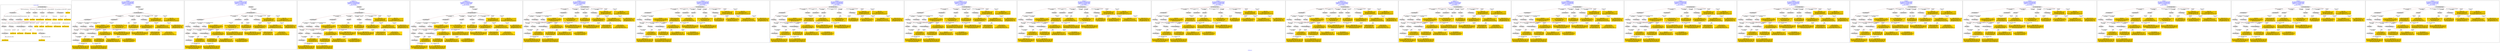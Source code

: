 digraph n0 {
fontcolor="blue"
remincross="true"
label="s02-dma.csv"
subgraph cluster_0 {
label="1-correct model"
n2[style="filled",color="white",fillcolor="lightgray",label="E12_Production1"];
n3[style="filled",color="white",fillcolor="lightgray",label="E21_Person1"];
n4[style="filled",color="white",fillcolor="lightgray",label="E55_Type2"];
n5[style="filled",color="white",fillcolor="lightgray",label="E52_Time-Span3"];
n6[style="filled",color="white",fillcolor="lightgray",label="E69_Death1"];
n7[style="filled",color="white",fillcolor="lightgray",label="E74_Group1"];
n8[style="filled",color="white",fillcolor="lightgray",label="E82_Actor_Appellation1"];
n9[style="filled",color="white",fillcolor="lightgray",label="E67_Birth1"];
n10[shape="plaintext",style="filled",fillcolor="gold",label="Artist URI"];
n11[style="filled",color="white",fillcolor="lightgray",label="E22_Man-Made_Object1"];
n12[style="filled",color="white",fillcolor="lightgray",label="E35_Title1"];
n13[style="filled",color="white",fillcolor="lightgray",label="E30_Right1"];
n14[style="filled",color="white",fillcolor="lightgray",label="E55_Type1"];
n15[style="filled",color="white",fillcolor="lightgray",label="E54_Dimension1"];
n16[style="filled",color="white",fillcolor="lightgray",label="E40_Legal_Body1"];
n17[shape="plaintext",style="filled",fillcolor="gold",label="Object_URI"];
n18[shape="plaintext",style="filled",fillcolor="gold",label="Object Rights"];
n19[shape="plaintext",style="filled",fillcolor="gold",label="Object Title"];
n20[shape="plaintext",style="filled",fillcolor="gold",label="Museum URI"];
n21[shape="plaintext",style="filled",fillcolor="gold",label="Object Link Source"];
n22[style="filled",color="white",fillcolor="lightgray",label="E52_Time-Span1"];
n23[shape="plaintext",style="filled",fillcolor="gold",label="Artist Birth Date"];
n24[style="filled",color="white",fillcolor="lightgray",label="E52_Time-Span2"];
n25[shape="plaintext",style="filled",fillcolor="gold",label="Artist Death Date"];
n26[shape="plaintext",style="filled",fillcolor="gold",label="Object Earliest Date"];
n27[shape="plaintext",style="filled",fillcolor="gold",label="Object Latest Date"];
n28[shape="plaintext",style="filled",fillcolor="gold",label="dimensions"];
n29[shape="plaintext",style="filled",fillcolor="gold",label="Object Work Type URI"];
n30[shape="plaintext",style="filled",fillcolor="gold",label="Object Work Type"];
n31[shape="plaintext",style="filled",fillcolor="gold",label="Medium URI"];
n32[shape="plaintext",style="filled",fillcolor="gold",label="Object Facet Value 1"];
n33[shape="plaintext",style="filled",fillcolor="gold",label="Nationality_URI"];
n34[shape="plaintext",style="filled",fillcolor="gold",label="Artist Nationality"];
n35[shape="plaintext",style="filled",fillcolor="gold",label="Artist Appellation"];
n36[shape="plaintext",style="filled",fillcolor="gold",label="Artist Name"];
}
subgraph cluster_1 {
label="candidate 0\nlink coherence:0.8709677419354839\nnode coherence:0.9310344827586207\nconfidence:0.43349418228916814\nmapping score:0.5337902567703156\ncost:129.99799\n-precision:0.58-recall:0.53"
n38[style="filled",color="white",fillcolor="lightgray",label="E12_Production1"];
n39[style="filled",color="white",fillcolor="lightgray",label="E21_Person1"];
n40[style="filled",color="white",fillcolor="lightgray",label="E52_Time-Span2"];
n41[style="filled",color="white",fillcolor="lightgray",label="E55_Type1"];
n42[style="filled",color="white",fillcolor="lightgray",label="E67_Birth1"];
n43[style="filled",color="white",fillcolor="lightgray",label="E74_Group1"];
n44[style="filled",color="white",fillcolor="lightgray",label="E82_Actor_Appellation1"];
n45[style="filled",color="white",fillcolor="lightgray",label="E22_Man-Made_Object1"];
n46[style="filled",color="white",fillcolor="lightgray",label="E54_Dimension1"];
n47[style="filled",color="white",fillcolor="lightgray",label="E55_Type2"];
n48[style="filled",color="white",fillcolor="lightgray",label="E8_Acquisition1"];
n49[style="filled",color="white",fillcolor="lightgray",label="E38_Image1"];
n50[style="filled",color="white",fillcolor="lightgray",label="E52_Time-Span1"];
n51[shape="plaintext",style="filled",fillcolor="gold",label="Artist Nationality\n[E74_Group,label,0.53]\n[E74_Group,classLink,0.308]\n[E55_Type,label,0.095]\n[E21_Person,P3_has_note,0.067]"];
n52[shape="plaintext",style="filled",fillcolor="gold",label="Object Facet Value 1\n[E29_Design_or_Procedure,P3_has_note,0.34]\n[E57_Material,label,0.266]\n[E55_Type,label,0.26]\n[E12_Production,P3_has_note,0.133]"];
n53[shape="plaintext",style="filled",fillcolor="gold",label="Object_URI\n[E31_Document,classLink,0.396]\n[E22_Man-Made_Object,classLink,0.295]\n[E38_Image,classLink,0.167]\n[E8_Acquisition,classLink,0.143]"];
n54[shape="plaintext",style="filled",fillcolor="gold",label="Artist Name\n[E82_Actor_Appellation,label,0.546]\n[E8_Acquisition,P3_has_note,0.161]\n[E22_Man-Made_Object,P3_has_note,0.152]\n[E22_Man-Made_Object,classLink,0.141]"];
n55[shape="plaintext",style="filled",fillcolor="gold",label="Object Earliest Date\n[E52_Time-Span,P82a_begin_of_the_begin,0.376]\n[E52_Time-Span,P82_at_some_time_within,0.314]\n[E52_Time-Span,P82b_end_of_the_end,0.22]\n[E52_Time-Span,label,0.089]"];
n56[shape="plaintext",style="filled",fillcolor="gold",label="Object Latest Date\n[E52_Time-Span,P82a_begin_of_the_begin,0.357]\n[E52_Time-Span,P82_at_some_time_within,0.311]\n[E52_Time-Span,P82b_end_of_the_end,0.254]\n[E52_Time-Span,label,0.078]"];
n57[shape="plaintext",style="filled",fillcolor="gold",label="Object Work Type URI\n[E55_Type,classLink,0.606]\n[E55_Type,label,0.149]\n[E74_Group,classLink,0.131]\n[E57_Material,classLink,0.113]"];
n58[shape="plaintext",style="filled",fillcolor="gold",label="Artist Birth Date\n[E52_Time-Span,P82a_begin_of_the_begin,0.461]\n[E52_Time-Span,P82_at_some_time_within,0.362]\n[E52_Time-Span,P82b_end_of_the_end,0.114]\n[E33_Linguistic_Object,P3_has_note,0.063]"];
n59[shape="plaintext",style="filled",fillcolor="gold",label="Medium URI\n[E55_Type,classLink,0.414]\n[E57_Material,classLink,0.38]\n[E74_Group,classLink,0.182]\n[E55_Type,label,0.024]"];
n60[shape="plaintext",style="filled",fillcolor="gold",label="Object Rights\n[E8_Acquisition,P3_has_note,0.542]\n[E30_Right,P3_has_note,0.261]\n[E34_Inscription,P3_has_note,0.099]\n[E22_Man-Made_Object,P3_has_note,0.098]"];
n61[shape="plaintext",style="filled",fillcolor="gold",label="Object Link Source\n[E8_Acquisition,P3_has_note,0.507]\n[E38_Image,classLink,0.243]\n[E40_Legal_Body,label,0.134]\n[E30_Right,P3_has_note,0.116]"];
n62[shape="plaintext",style="filled",fillcolor="gold",label="Object Work Type\n[E55_Type,label,0.341]\n[E55_Type,classLink,0.312]\n[E31_Document,classLink,0.194]\n[E33_Linguistic_Object,P3_has_note,0.153]"];
n63[shape="plaintext",style="filled",fillcolor="gold",label="Artist Appellation\n[E21_Person,classLink,0.498]\n[E82_Actor_Appellation,classLink,0.414]\n[E31_Document,classLink,0.064]\n[E38_Image,classLink,0.025]"];
n64[shape="plaintext",style="filled",fillcolor="gold",label="Nationality_URI\n[E74_Group,classLink,0.688]\n[E55_Type,classLink,0.188]\n[E57_Material,classLink,0.085]\n[E55_Type,label,0.039]"];
n65[shape="plaintext",style="filled",fillcolor="gold",label="Artist URI\n[E21_Person,classLink,0.511]\n[E31_Document,classLink,0.206]\n[E82_Actor_Appellation,classLink,0.194]\n[E39_Actor,classLink,0.089]"];
n66[shape="plaintext",style="filled",fillcolor="gold",label="Museum URI\n[E31_Document,classLink,0.496]\n[E38_Image,classLink,0.285]\n[E21_Person,classLink,0.139]\n[E22_Man-Made_Object,classLink,0.08]"];
n67[shape="plaintext",style="filled",fillcolor="gold",label="dimensions\n[E54_Dimension,P3_has_note,0.888]\n[E22_Man-Made_Object,P3_has_note,0.048]\n[E8_Acquisition,P3_has_note,0.045]\n[E55_Type,label,0.019]"];
n68[shape="plaintext",style="filled",fillcolor="gold",label="Artist Death Date\n[E52_Time-Span,P82_at_some_time_within,0.338]\n[E52_Time-Span,P82b_end_of_the_end,0.332]\n[E52_Time-Span,P82a_begin_of_the_begin,0.244]\n[E69_Death,P82_at_some_time_within,0.085]"];
n69[shape="plaintext",style="filled",fillcolor="gold",label="Object Title\n[E22_Man-Made_Object,P3_has_note,0.296]\n[E35_Title,label,0.261]\n[E73_Information_Object,P3_has_note,0.243]\n[E33_Linguistic_Object,P3_has_note,0.201]"];
}
subgraph cluster_2 {
label="candidate 1\nlink coherence:0.8709677419354839\nnode coherence:0.9310344827586207\nconfidence:0.43154959547182403\nmapping score:0.5331420611645342\ncost:129.99799\n-precision:0.61-recall:0.56"
n71[style="filled",color="white",fillcolor="lightgray",label="E12_Production1"];
n72[style="filled",color="white",fillcolor="lightgray",label="E21_Person1"];
n73[style="filled",color="white",fillcolor="lightgray",label="E52_Time-Span2"];
n74[style="filled",color="white",fillcolor="lightgray",label="E55_Type1"];
n75[style="filled",color="white",fillcolor="lightgray",label="E67_Birth1"];
n76[style="filled",color="white",fillcolor="lightgray",label="E74_Group1"];
n77[style="filled",color="white",fillcolor="lightgray",label="E82_Actor_Appellation1"];
n78[style="filled",color="white",fillcolor="lightgray",label="E22_Man-Made_Object1"];
n79[style="filled",color="white",fillcolor="lightgray",label="E54_Dimension1"];
n80[style="filled",color="white",fillcolor="lightgray",label="E55_Type2"];
n81[style="filled",color="white",fillcolor="lightgray",label="E8_Acquisition1"];
n82[style="filled",color="white",fillcolor="lightgray",label="E38_Image1"];
n83[style="filled",color="white",fillcolor="lightgray",label="E52_Time-Span1"];
n84[shape="plaintext",style="filled",fillcolor="gold",label="Artist Nationality\n[E74_Group,label,0.53]\n[E74_Group,classLink,0.308]\n[E55_Type,label,0.095]\n[E21_Person,P3_has_note,0.067]"];
n85[shape="plaintext",style="filled",fillcolor="gold",label="Object Facet Value 1\n[E29_Design_or_Procedure,P3_has_note,0.34]\n[E57_Material,label,0.266]\n[E55_Type,label,0.26]\n[E12_Production,P3_has_note,0.133]"];
n86[shape="plaintext",style="filled",fillcolor="gold",label="Object_URI\n[E31_Document,classLink,0.396]\n[E22_Man-Made_Object,classLink,0.295]\n[E38_Image,classLink,0.167]\n[E8_Acquisition,classLink,0.143]"];
n87[shape="plaintext",style="filled",fillcolor="gold",label="Artist Name\n[E82_Actor_Appellation,label,0.546]\n[E8_Acquisition,P3_has_note,0.161]\n[E22_Man-Made_Object,P3_has_note,0.152]\n[E22_Man-Made_Object,classLink,0.141]"];
n88[shape="plaintext",style="filled",fillcolor="gold",label="Artist Death Date\n[E52_Time-Span,P82_at_some_time_within,0.338]\n[E52_Time-Span,P82b_end_of_the_end,0.332]\n[E52_Time-Span,P82a_begin_of_the_begin,0.244]\n[E69_Death,P82_at_some_time_within,0.085]"];
n89[shape="plaintext",style="filled",fillcolor="gold",label="Object Latest Date\n[E52_Time-Span,P82a_begin_of_the_begin,0.357]\n[E52_Time-Span,P82_at_some_time_within,0.311]\n[E52_Time-Span,P82b_end_of_the_end,0.254]\n[E52_Time-Span,label,0.078]"];
n90[shape="plaintext",style="filled",fillcolor="gold",label="Object Work Type URI\n[E55_Type,classLink,0.606]\n[E55_Type,label,0.149]\n[E74_Group,classLink,0.131]\n[E57_Material,classLink,0.113]"];
n91[shape="plaintext",style="filled",fillcolor="gold",label="Object Earliest Date\n[E52_Time-Span,P82a_begin_of_the_begin,0.376]\n[E52_Time-Span,P82_at_some_time_within,0.314]\n[E52_Time-Span,P82b_end_of_the_end,0.22]\n[E52_Time-Span,label,0.089]"];
n92[shape="plaintext",style="filled",fillcolor="gold",label="Medium URI\n[E55_Type,classLink,0.414]\n[E57_Material,classLink,0.38]\n[E74_Group,classLink,0.182]\n[E55_Type,label,0.024]"];
n93[shape="plaintext",style="filled",fillcolor="gold",label="Object Rights\n[E8_Acquisition,P3_has_note,0.542]\n[E30_Right,P3_has_note,0.261]\n[E34_Inscription,P3_has_note,0.099]\n[E22_Man-Made_Object,P3_has_note,0.098]"];
n94[shape="plaintext",style="filled",fillcolor="gold",label="Object Link Source\n[E8_Acquisition,P3_has_note,0.507]\n[E38_Image,classLink,0.243]\n[E40_Legal_Body,label,0.134]\n[E30_Right,P3_has_note,0.116]"];
n95[shape="plaintext",style="filled",fillcolor="gold",label="Object Work Type\n[E55_Type,label,0.341]\n[E55_Type,classLink,0.312]\n[E31_Document,classLink,0.194]\n[E33_Linguistic_Object,P3_has_note,0.153]"];
n96[shape="plaintext",style="filled",fillcolor="gold",label="Artist Appellation\n[E21_Person,classLink,0.498]\n[E82_Actor_Appellation,classLink,0.414]\n[E31_Document,classLink,0.064]\n[E38_Image,classLink,0.025]"];
n97[shape="plaintext",style="filled",fillcolor="gold",label="Nationality_URI\n[E74_Group,classLink,0.688]\n[E55_Type,classLink,0.188]\n[E57_Material,classLink,0.085]\n[E55_Type,label,0.039]"];
n98[shape="plaintext",style="filled",fillcolor="gold",label="Artist URI\n[E21_Person,classLink,0.511]\n[E31_Document,classLink,0.206]\n[E82_Actor_Appellation,classLink,0.194]\n[E39_Actor,classLink,0.089]"];
n99[shape="plaintext",style="filled",fillcolor="gold",label="Museum URI\n[E31_Document,classLink,0.496]\n[E38_Image,classLink,0.285]\n[E21_Person,classLink,0.139]\n[E22_Man-Made_Object,classLink,0.08]"];
n100[shape="plaintext",style="filled",fillcolor="gold",label="dimensions\n[E54_Dimension,P3_has_note,0.888]\n[E22_Man-Made_Object,P3_has_note,0.048]\n[E8_Acquisition,P3_has_note,0.045]\n[E55_Type,label,0.019]"];
n101[shape="plaintext",style="filled",fillcolor="gold",label="Artist Birth Date\n[E52_Time-Span,P82a_begin_of_the_begin,0.461]\n[E52_Time-Span,P82_at_some_time_within,0.362]\n[E52_Time-Span,P82b_end_of_the_end,0.114]\n[E33_Linguistic_Object,P3_has_note,0.063]"];
n102[shape="plaintext",style="filled",fillcolor="gold",label="Object Title\n[E22_Man-Made_Object,P3_has_note,0.296]\n[E35_Title,label,0.261]\n[E73_Information_Object,P3_has_note,0.243]\n[E33_Linguistic_Object,P3_has_note,0.201]"];
}
subgraph cluster_3 {
label="candidate 10\nlink coherence:0.8125\nnode coherence:0.9333333333333333\nconfidence:0.43349418228916814\nmapping score:0.5257846104706584\ncost:130.99799\n-precision:0.53-recall:0.5"
n104[style="filled",color="white",fillcolor="lightgray",label="E12_Production1"];
n105[style="filled",color="white",fillcolor="lightgray",label="E21_Person1"];
n106[style="filled",color="white",fillcolor="lightgray",label="E52_Time-Span2"];
n107[style="filled",color="white",fillcolor="lightgray",label="E55_Type1"];
n108[style="filled",color="white",fillcolor="lightgray",label="E67_Birth1"];
n109[style="filled",color="white",fillcolor="lightgray",label="E74_Group1"];
n110[style="filled",color="white",fillcolor="lightgray",label="E82_Actor_Appellation1"];
n111[style="filled",color="white",fillcolor="lightgray",label="E22_Man-Made_Object1"];
n112[style="filled",color="white",fillcolor="lightgray",label="E54_Dimension1"];
n113[style="filled",color="white",fillcolor="lightgray",label="E55_Type2"];
n114[style="filled",color="white",fillcolor="lightgray",label="E55_Type3"];
n115[style="filled",color="white",fillcolor="lightgray",label="E8_Acquisition1"];
n116[style="filled",color="white",fillcolor="lightgray",label="E38_Image1"];
n117[style="filled",color="white",fillcolor="lightgray",label="E52_Time-Span1"];
n118[shape="plaintext",style="filled",fillcolor="gold",label="Artist Nationality\n[E74_Group,label,0.53]\n[E74_Group,classLink,0.308]\n[E55_Type,label,0.095]\n[E21_Person,P3_has_note,0.067]"];
n119[shape="plaintext",style="filled",fillcolor="gold",label="Object Facet Value 1\n[E29_Design_or_Procedure,P3_has_note,0.34]\n[E57_Material,label,0.266]\n[E55_Type,label,0.26]\n[E12_Production,P3_has_note,0.133]"];
n120[shape="plaintext",style="filled",fillcolor="gold",label="Object_URI\n[E31_Document,classLink,0.396]\n[E22_Man-Made_Object,classLink,0.295]\n[E38_Image,classLink,0.167]\n[E8_Acquisition,classLink,0.143]"];
n121[shape="plaintext",style="filled",fillcolor="gold",label="Medium URI\n[E55_Type,classLink,0.414]\n[E57_Material,classLink,0.38]\n[E74_Group,classLink,0.182]\n[E55_Type,label,0.024]"];
n122[shape="plaintext",style="filled",fillcolor="gold",label="Artist Name\n[E82_Actor_Appellation,label,0.546]\n[E8_Acquisition,P3_has_note,0.161]\n[E22_Man-Made_Object,P3_has_note,0.152]\n[E22_Man-Made_Object,classLink,0.141]"];
n123[shape="plaintext",style="filled",fillcolor="gold",label="Object Earliest Date\n[E52_Time-Span,P82a_begin_of_the_begin,0.376]\n[E52_Time-Span,P82_at_some_time_within,0.314]\n[E52_Time-Span,P82b_end_of_the_end,0.22]\n[E52_Time-Span,label,0.089]"];
n124[shape="plaintext",style="filled",fillcolor="gold",label="Object Latest Date\n[E52_Time-Span,P82a_begin_of_the_begin,0.357]\n[E52_Time-Span,P82_at_some_time_within,0.311]\n[E52_Time-Span,P82b_end_of_the_end,0.254]\n[E52_Time-Span,label,0.078]"];
n125[shape="plaintext",style="filled",fillcolor="gold",label="Object Work Type URI\n[E55_Type,classLink,0.606]\n[E55_Type,label,0.149]\n[E74_Group,classLink,0.131]\n[E57_Material,classLink,0.113]"];
n126[shape="plaintext",style="filled",fillcolor="gold",label="Artist Birth Date\n[E52_Time-Span,P82a_begin_of_the_begin,0.461]\n[E52_Time-Span,P82_at_some_time_within,0.362]\n[E52_Time-Span,P82b_end_of_the_end,0.114]\n[E33_Linguistic_Object,P3_has_note,0.063]"];
n127[shape="plaintext",style="filled",fillcolor="gold",label="Object Rights\n[E8_Acquisition,P3_has_note,0.542]\n[E30_Right,P3_has_note,0.261]\n[E34_Inscription,P3_has_note,0.099]\n[E22_Man-Made_Object,P3_has_note,0.098]"];
n128[shape="plaintext",style="filled",fillcolor="gold",label="Object Link Source\n[E8_Acquisition,P3_has_note,0.507]\n[E38_Image,classLink,0.243]\n[E40_Legal_Body,label,0.134]\n[E30_Right,P3_has_note,0.116]"];
n129[shape="plaintext",style="filled",fillcolor="gold",label="Object Work Type\n[E55_Type,label,0.341]\n[E55_Type,classLink,0.312]\n[E31_Document,classLink,0.194]\n[E33_Linguistic_Object,P3_has_note,0.153]"];
n130[shape="plaintext",style="filled",fillcolor="gold",label="Artist Appellation\n[E21_Person,classLink,0.498]\n[E82_Actor_Appellation,classLink,0.414]\n[E31_Document,classLink,0.064]\n[E38_Image,classLink,0.025]"];
n131[shape="plaintext",style="filled",fillcolor="gold",label="Nationality_URI\n[E74_Group,classLink,0.688]\n[E55_Type,classLink,0.188]\n[E57_Material,classLink,0.085]\n[E55_Type,label,0.039]"];
n132[shape="plaintext",style="filled",fillcolor="gold",label="Artist URI\n[E21_Person,classLink,0.511]\n[E31_Document,classLink,0.206]\n[E82_Actor_Appellation,classLink,0.194]\n[E39_Actor,classLink,0.089]"];
n133[shape="plaintext",style="filled",fillcolor="gold",label="Museum URI\n[E31_Document,classLink,0.496]\n[E38_Image,classLink,0.285]\n[E21_Person,classLink,0.139]\n[E22_Man-Made_Object,classLink,0.08]"];
n134[shape="plaintext",style="filled",fillcolor="gold",label="dimensions\n[E54_Dimension,P3_has_note,0.888]\n[E22_Man-Made_Object,P3_has_note,0.048]\n[E8_Acquisition,P3_has_note,0.045]\n[E55_Type,label,0.019]"];
n135[shape="plaintext",style="filled",fillcolor="gold",label="Artist Death Date\n[E52_Time-Span,P82_at_some_time_within,0.338]\n[E52_Time-Span,P82b_end_of_the_end,0.332]\n[E52_Time-Span,P82a_begin_of_the_begin,0.244]\n[E69_Death,P82_at_some_time_within,0.085]"];
n136[shape="plaintext",style="filled",fillcolor="gold",label="Object Title\n[E22_Man-Made_Object,P3_has_note,0.296]\n[E35_Title,label,0.261]\n[E73_Information_Object,P3_has_note,0.243]\n[E33_Linguistic_Object,P3_has_note,0.201]"];
}
subgraph cluster_4 {
label="candidate 11\nlink coherence:0.8125\nnode coherence:0.9333333333333333\nconfidence:0.43154959547182403\nmapping score:0.525136414864877\ncost:130.99799\n-precision:0.56-recall:0.53"
n138[style="filled",color="white",fillcolor="lightgray",label="E12_Production1"];
n139[style="filled",color="white",fillcolor="lightgray",label="E21_Person1"];
n140[style="filled",color="white",fillcolor="lightgray",label="E52_Time-Span2"];
n141[style="filled",color="white",fillcolor="lightgray",label="E55_Type1"];
n142[style="filled",color="white",fillcolor="lightgray",label="E67_Birth1"];
n143[style="filled",color="white",fillcolor="lightgray",label="E74_Group1"];
n144[style="filled",color="white",fillcolor="lightgray",label="E82_Actor_Appellation1"];
n145[style="filled",color="white",fillcolor="lightgray",label="E22_Man-Made_Object1"];
n146[style="filled",color="white",fillcolor="lightgray",label="E54_Dimension1"];
n147[style="filled",color="white",fillcolor="lightgray",label="E55_Type2"];
n148[style="filled",color="white",fillcolor="lightgray",label="E55_Type3"];
n149[style="filled",color="white",fillcolor="lightgray",label="E8_Acquisition1"];
n150[style="filled",color="white",fillcolor="lightgray",label="E38_Image1"];
n151[style="filled",color="white",fillcolor="lightgray",label="E52_Time-Span1"];
n152[shape="plaintext",style="filled",fillcolor="gold",label="Artist Nationality\n[E74_Group,label,0.53]\n[E74_Group,classLink,0.308]\n[E55_Type,label,0.095]\n[E21_Person,P3_has_note,0.067]"];
n153[shape="plaintext",style="filled",fillcolor="gold",label="Object Facet Value 1\n[E29_Design_or_Procedure,P3_has_note,0.34]\n[E57_Material,label,0.266]\n[E55_Type,label,0.26]\n[E12_Production,P3_has_note,0.133]"];
n154[shape="plaintext",style="filled",fillcolor="gold",label="Object_URI\n[E31_Document,classLink,0.396]\n[E22_Man-Made_Object,classLink,0.295]\n[E38_Image,classLink,0.167]\n[E8_Acquisition,classLink,0.143]"];
n155[shape="plaintext",style="filled",fillcolor="gold",label="Medium URI\n[E55_Type,classLink,0.414]\n[E57_Material,classLink,0.38]\n[E74_Group,classLink,0.182]\n[E55_Type,label,0.024]"];
n156[shape="plaintext",style="filled",fillcolor="gold",label="Artist Name\n[E82_Actor_Appellation,label,0.546]\n[E8_Acquisition,P3_has_note,0.161]\n[E22_Man-Made_Object,P3_has_note,0.152]\n[E22_Man-Made_Object,classLink,0.141]"];
n157[shape="plaintext",style="filled",fillcolor="gold",label="Artist Death Date\n[E52_Time-Span,P82_at_some_time_within,0.338]\n[E52_Time-Span,P82b_end_of_the_end,0.332]\n[E52_Time-Span,P82a_begin_of_the_begin,0.244]\n[E69_Death,P82_at_some_time_within,0.085]"];
n158[shape="plaintext",style="filled",fillcolor="gold",label="Object Latest Date\n[E52_Time-Span,P82a_begin_of_the_begin,0.357]\n[E52_Time-Span,P82_at_some_time_within,0.311]\n[E52_Time-Span,P82b_end_of_the_end,0.254]\n[E52_Time-Span,label,0.078]"];
n159[shape="plaintext",style="filled",fillcolor="gold",label="Object Work Type URI\n[E55_Type,classLink,0.606]\n[E55_Type,label,0.149]\n[E74_Group,classLink,0.131]\n[E57_Material,classLink,0.113]"];
n160[shape="plaintext",style="filled",fillcolor="gold",label="Object Earliest Date\n[E52_Time-Span,P82a_begin_of_the_begin,0.376]\n[E52_Time-Span,P82_at_some_time_within,0.314]\n[E52_Time-Span,P82b_end_of_the_end,0.22]\n[E52_Time-Span,label,0.089]"];
n161[shape="plaintext",style="filled",fillcolor="gold",label="Object Rights\n[E8_Acquisition,P3_has_note,0.542]\n[E30_Right,P3_has_note,0.261]\n[E34_Inscription,P3_has_note,0.099]\n[E22_Man-Made_Object,P3_has_note,0.098]"];
n162[shape="plaintext",style="filled",fillcolor="gold",label="Object Link Source\n[E8_Acquisition,P3_has_note,0.507]\n[E38_Image,classLink,0.243]\n[E40_Legal_Body,label,0.134]\n[E30_Right,P3_has_note,0.116]"];
n163[shape="plaintext",style="filled",fillcolor="gold",label="Object Work Type\n[E55_Type,label,0.341]\n[E55_Type,classLink,0.312]\n[E31_Document,classLink,0.194]\n[E33_Linguistic_Object,P3_has_note,0.153]"];
n164[shape="plaintext",style="filled",fillcolor="gold",label="Artist Appellation\n[E21_Person,classLink,0.498]\n[E82_Actor_Appellation,classLink,0.414]\n[E31_Document,classLink,0.064]\n[E38_Image,classLink,0.025]"];
n165[shape="plaintext",style="filled",fillcolor="gold",label="Nationality_URI\n[E74_Group,classLink,0.688]\n[E55_Type,classLink,0.188]\n[E57_Material,classLink,0.085]\n[E55_Type,label,0.039]"];
n166[shape="plaintext",style="filled",fillcolor="gold",label="Artist URI\n[E21_Person,classLink,0.511]\n[E31_Document,classLink,0.206]\n[E82_Actor_Appellation,classLink,0.194]\n[E39_Actor,classLink,0.089]"];
n167[shape="plaintext",style="filled",fillcolor="gold",label="Museum URI\n[E31_Document,classLink,0.496]\n[E38_Image,classLink,0.285]\n[E21_Person,classLink,0.139]\n[E22_Man-Made_Object,classLink,0.08]"];
n168[shape="plaintext",style="filled",fillcolor="gold",label="dimensions\n[E54_Dimension,P3_has_note,0.888]\n[E22_Man-Made_Object,P3_has_note,0.048]\n[E8_Acquisition,P3_has_note,0.045]\n[E55_Type,label,0.019]"];
n169[shape="plaintext",style="filled",fillcolor="gold",label="Artist Birth Date\n[E52_Time-Span,P82a_begin_of_the_begin,0.461]\n[E52_Time-Span,P82_at_some_time_within,0.362]\n[E52_Time-Span,P82b_end_of_the_end,0.114]\n[E33_Linguistic_Object,P3_has_note,0.063]"];
n170[shape="plaintext",style="filled",fillcolor="gold",label="Object Title\n[E22_Man-Made_Object,P3_has_note,0.296]\n[E35_Title,label,0.261]\n[E73_Information_Object,P3_has_note,0.243]\n[E33_Linguistic_Object,P3_has_note,0.201]"];
}
subgraph cluster_5 {
label="candidate 12\nlink coherence:0.8064516129032258\nnode coherence:0.9333333333333333\nconfidence:0.43349418228916814\nmapping score:0.5257846104706584\ncost:129.99817\n-precision:0.55-recall:0.5"
n172[style="filled",color="white",fillcolor="lightgray",label="E12_Production1"];
n173[style="filled",color="white",fillcolor="lightgray",label="E21_Person1"];
n174[style="filled",color="white",fillcolor="lightgray",label="E52_Time-Span2"];
n175[style="filled",color="white",fillcolor="lightgray",label="E55_Type1"];
n176[style="filled",color="white",fillcolor="lightgray",label="E67_Birth1"];
n177[style="filled",color="white",fillcolor="lightgray",label="E74_Group1"];
n178[style="filled",color="white",fillcolor="lightgray",label="E82_Actor_Appellation1"];
n179[style="filled",color="white",fillcolor="lightgray",label="E22_Man-Made_Object1"];
n180[style="filled",color="white",fillcolor="lightgray",label="E54_Dimension1"];
n181[style="filled",color="white",fillcolor="lightgray",label="E55_Type2"];
n182[style="filled",color="white",fillcolor="lightgray",label="E55_Type3"];
n183[style="filled",color="white",fillcolor="lightgray",label="E8_Acquisition1"];
n184[style="filled",color="white",fillcolor="lightgray",label="E52_Time-Span1"];
n185[shape="plaintext",style="filled",fillcolor="gold",label="Artist Nationality\n[E74_Group,label,0.53]\n[E74_Group,classLink,0.308]\n[E55_Type,label,0.095]\n[E21_Person,P3_has_note,0.067]"];
n186[shape="plaintext",style="filled",fillcolor="gold",label="Object Facet Value 1\n[E29_Design_or_Procedure,P3_has_note,0.34]\n[E57_Material,label,0.266]\n[E55_Type,label,0.26]\n[E12_Production,P3_has_note,0.133]"];
n187[shape="plaintext",style="filled",fillcolor="gold",label="Object_URI\n[E31_Document,classLink,0.396]\n[E22_Man-Made_Object,classLink,0.295]\n[E38_Image,classLink,0.167]\n[E8_Acquisition,classLink,0.143]"];
n188[shape="plaintext",style="filled",fillcolor="gold",label="Medium URI\n[E55_Type,classLink,0.414]\n[E57_Material,classLink,0.38]\n[E74_Group,classLink,0.182]\n[E55_Type,label,0.024]"];
n189[shape="plaintext",style="filled",fillcolor="gold",label="Artist Name\n[E82_Actor_Appellation,label,0.546]\n[E8_Acquisition,P3_has_note,0.161]\n[E22_Man-Made_Object,P3_has_note,0.152]\n[E22_Man-Made_Object,classLink,0.141]"];
n190[shape="plaintext",style="filled",fillcolor="gold",label="Object Earliest Date\n[E52_Time-Span,P82a_begin_of_the_begin,0.376]\n[E52_Time-Span,P82_at_some_time_within,0.314]\n[E52_Time-Span,P82b_end_of_the_end,0.22]\n[E52_Time-Span,label,0.089]"];
n191[shape="plaintext",style="filled",fillcolor="gold",label="Object Latest Date\n[E52_Time-Span,P82a_begin_of_the_begin,0.357]\n[E52_Time-Span,P82_at_some_time_within,0.311]\n[E52_Time-Span,P82b_end_of_the_end,0.254]\n[E52_Time-Span,label,0.078]"];
n192[shape="plaintext",style="filled",fillcolor="gold",label="Object Work Type URI\n[E55_Type,classLink,0.606]\n[E55_Type,label,0.149]\n[E74_Group,classLink,0.131]\n[E57_Material,classLink,0.113]"];
n193[shape="plaintext",style="filled",fillcolor="gold",label="Artist Birth Date\n[E52_Time-Span,P82a_begin_of_the_begin,0.461]\n[E52_Time-Span,P82_at_some_time_within,0.362]\n[E52_Time-Span,P82b_end_of_the_end,0.114]\n[E33_Linguistic_Object,P3_has_note,0.063]"];
n194[shape="plaintext",style="filled",fillcolor="gold",label="Object Rights\n[E8_Acquisition,P3_has_note,0.542]\n[E30_Right,P3_has_note,0.261]\n[E34_Inscription,P3_has_note,0.099]\n[E22_Man-Made_Object,P3_has_note,0.098]"];
n195[shape="plaintext",style="filled",fillcolor="gold",label="Object Link Source\n[E8_Acquisition,P3_has_note,0.507]\n[E38_Image,classLink,0.243]\n[E40_Legal_Body,label,0.134]\n[E30_Right,P3_has_note,0.116]"];
n196[shape="plaintext",style="filled",fillcolor="gold",label="Object Work Type\n[E55_Type,label,0.341]\n[E55_Type,classLink,0.312]\n[E31_Document,classLink,0.194]\n[E33_Linguistic_Object,P3_has_note,0.153]"];
n197[shape="plaintext",style="filled",fillcolor="gold",label="Artist Appellation\n[E21_Person,classLink,0.498]\n[E82_Actor_Appellation,classLink,0.414]\n[E31_Document,classLink,0.064]\n[E38_Image,classLink,0.025]"];
n198[shape="plaintext",style="filled",fillcolor="gold",label="Nationality_URI\n[E74_Group,classLink,0.688]\n[E55_Type,classLink,0.188]\n[E57_Material,classLink,0.085]\n[E55_Type,label,0.039]"];
n199[shape="plaintext",style="filled",fillcolor="gold",label="Artist URI\n[E21_Person,classLink,0.511]\n[E31_Document,classLink,0.206]\n[E82_Actor_Appellation,classLink,0.194]\n[E39_Actor,classLink,0.089]"];
n200[shape="plaintext",style="filled",fillcolor="gold",label="Museum URI\n[E31_Document,classLink,0.496]\n[E38_Image,classLink,0.285]\n[E21_Person,classLink,0.139]\n[E22_Man-Made_Object,classLink,0.08]"];
n201[shape="plaintext",style="filled",fillcolor="gold",label="dimensions\n[E54_Dimension,P3_has_note,0.888]\n[E22_Man-Made_Object,P3_has_note,0.048]\n[E8_Acquisition,P3_has_note,0.045]\n[E55_Type,label,0.019]"];
n202[shape="plaintext",style="filled",fillcolor="gold",label="Artist Death Date\n[E52_Time-Span,P82_at_some_time_within,0.338]\n[E52_Time-Span,P82b_end_of_the_end,0.332]\n[E52_Time-Span,P82a_begin_of_the_begin,0.244]\n[E69_Death,P82_at_some_time_within,0.085]"];
n203[shape="plaintext",style="filled",fillcolor="gold",label="Object Title\n[E22_Man-Made_Object,P3_has_note,0.296]\n[E35_Title,label,0.261]\n[E73_Information_Object,P3_has_note,0.243]\n[E33_Linguistic_Object,P3_has_note,0.201]"];
}
subgraph cluster_6 {
label="candidate 13\nlink coherence:0.8064516129032258\nnode coherence:0.9310344827586207\nconfidence:0.43349418228916814\nmapping score:0.5337902567703156\ncost:129.99827\n-precision:0.61-recall:0.56"
n205[style="filled",color="white",fillcolor="lightgray",label="E12_Production1"];
n206[style="filled",color="white",fillcolor="lightgray",label="E21_Person1"];
n207[style="filled",color="white",fillcolor="lightgray",label="E52_Time-Span2"];
n208[style="filled",color="white",fillcolor="lightgray",label="E67_Birth1"];
n209[style="filled",color="white",fillcolor="lightgray",label="E74_Group1"];
n210[style="filled",color="white",fillcolor="lightgray",label="E82_Actor_Appellation1"];
n211[style="filled",color="white",fillcolor="lightgray",label="E22_Man-Made_Object1"];
n212[style="filled",color="white",fillcolor="lightgray",label="E38_Image1"];
n213[style="filled",color="white",fillcolor="lightgray",label="E54_Dimension1"];
n214[style="filled",color="white",fillcolor="lightgray",label="E55_Type1"];
n215[style="filled",color="white",fillcolor="lightgray",label="E55_Type2"];
n216[style="filled",color="white",fillcolor="lightgray",label="E8_Acquisition1"];
n217[style="filled",color="white",fillcolor="lightgray",label="E52_Time-Span1"];
n218[shape="plaintext",style="filled",fillcolor="gold",label="Artist Nationality\n[E74_Group,label,0.53]\n[E74_Group,classLink,0.308]\n[E55_Type,label,0.095]\n[E21_Person,P3_has_note,0.067]"];
n219[shape="plaintext",style="filled",fillcolor="gold",label="Object Facet Value 1\n[E29_Design_or_Procedure,P3_has_note,0.34]\n[E57_Material,label,0.266]\n[E55_Type,label,0.26]\n[E12_Production,P3_has_note,0.133]"];
n220[shape="plaintext",style="filled",fillcolor="gold",label="Object_URI\n[E31_Document,classLink,0.396]\n[E22_Man-Made_Object,classLink,0.295]\n[E38_Image,classLink,0.167]\n[E8_Acquisition,classLink,0.143]"];
n221[shape="plaintext",style="filled",fillcolor="gold",label="Artist Name\n[E82_Actor_Appellation,label,0.546]\n[E8_Acquisition,P3_has_note,0.161]\n[E22_Man-Made_Object,P3_has_note,0.152]\n[E22_Man-Made_Object,classLink,0.141]"];
n222[shape="plaintext",style="filled",fillcolor="gold",label="Object Earliest Date\n[E52_Time-Span,P82a_begin_of_the_begin,0.376]\n[E52_Time-Span,P82_at_some_time_within,0.314]\n[E52_Time-Span,P82b_end_of_the_end,0.22]\n[E52_Time-Span,label,0.089]"];
n223[shape="plaintext",style="filled",fillcolor="gold",label="Object Latest Date\n[E52_Time-Span,P82a_begin_of_the_begin,0.357]\n[E52_Time-Span,P82_at_some_time_within,0.311]\n[E52_Time-Span,P82b_end_of_the_end,0.254]\n[E52_Time-Span,label,0.078]"];
n224[shape="plaintext",style="filled",fillcolor="gold",label="Object Work Type URI\n[E55_Type,classLink,0.606]\n[E55_Type,label,0.149]\n[E74_Group,classLink,0.131]\n[E57_Material,classLink,0.113]"];
n225[shape="plaintext",style="filled",fillcolor="gold",label="Artist Birth Date\n[E52_Time-Span,P82a_begin_of_the_begin,0.461]\n[E52_Time-Span,P82_at_some_time_within,0.362]\n[E52_Time-Span,P82b_end_of_the_end,0.114]\n[E33_Linguistic_Object,P3_has_note,0.063]"];
n226[shape="plaintext",style="filled",fillcolor="gold",label="Medium URI\n[E55_Type,classLink,0.414]\n[E57_Material,classLink,0.38]\n[E74_Group,classLink,0.182]\n[E55_Type,label,0.024]"];
n227[shape="plaintext",style="filled",fillcolor="gold",label="Object Rights\n[E8_Acquisition,P3_has_note,0.542]\n[E30_Right,P3_has_note,0.261]\n[E34_Inscription,P3_has_note,0.099]\n[E22_Man-Made_Object,P3_has_note,0.098]"];
n228[shape="plaintext",style="filled",fillcolor="gold",label="Object Link Source\n[E8_Acquisition,P3_has_note,0.507]\n[E38_Image,classLink,0.243]\n[E40_Legal_Body,label,0.134]\n[E30_Right,P3_has_note,0.116]"];
n229[shape="plaintext",style="filled",fillcolor="gold",label="Object Work Type\n[E55_Type,label,0.341]\n[E55_Type,classLink,0.312]\n[E31_Document,classLink,0.194]\n[E33_Linguistic_Object,P3_has_note,0.153]"];
n230[shape="plaintext",style="filled",fillcolor="gold",label="Artist Appellation\n[E21_Person,classLink,0.498]\n[E82_Actor_Appellation,classLink,0.414]\n[E31_Document,classLink,0.064]\n[E38_Image,classLink,0.025]"];
n231[shape="plaintext",style="filled",fillcolor="gold",label="Nationality_URI\n[E74_Group,classLink,0.688]\n[E55_Type,classLink,0.188]\n[E57_Material,classLink,0.085]\n[E55_Type,label,0.039]"];
n232[shape="plaintext",style="filled",fillcolor="gold",label="Artist URI\n[E21_Person,classLink,0.511]\n[E31_Document,classLink,0.206]\n[E82_Actor_Appellation,classLink,0.194]\n[E39_Actor,classLink,0.089]"];
n233[shape="plaintext",style="filled",fillcolor="gold",label="Museum URI\n[E31_Document,classLink,0.496]\n[E38_Image,classLink,0.285]\n[E21_Person,classLink,0.139]\n[E22_Man-Made_Object,classLink,0.08]"];
n234[shape="plaintext",style="filled",fillcolor="gold",label="dimensions\n[E54_Dimension,P3_has_note,0.888]\n[E22_Man-Made_Object,P3_has_note,0.048]\n[E8_Acquisition,P3_has_note,0.045]\n[E55_Type,label,0.019]"];
n235[shape="plaintext",style="filled",fillcolor="gold",label="Artist Death Date\n[E52_Time-Span,P82_at_some_time_within,0.338]\n[E52_Time-Span,P82b_end_of_the_end,0.332]\n[E52_Time-Span,P82a_begin_of_the_begin,0.244]\n[E69_Death,P82_at_some_time_within,0.085]"];
n236[shape="plaintext",style="filled",fillcolor="gold",label="Object Title\n[E22_Man-Made_Object,P3_has_note,0.296]\n[E35_Title,label,0.261]\n[E73_Information_Object,P3_has_note,0.243]\n[E33_Linguistic_Object,P3_has_note,0.201]"];
}
subgraph cluster_7 {
label="candidate 14\nlink coherence:0.8064516129032258\nnode coherence:0.9310344827586207\nconfidence:0.43349418228916814\nmapping score:0.5337902567703156\ncost:129.9983\n-precision:0.58-recall:0.53"
n238[style="filled",color="white",fillcolor="lightgray",label="E12_Production1"];
n239[style="filled",color="white",fillcolor="lightgray",label="E21_Person1"];
n240[style="filled",color="white",fillcolor="lightgray",label="E52_Time-Span2"];
n241[style="filled",color="white",fillcolor="lightgray",label="E67_Birth1"];
n242[style="filled",color="white",fillcolor="lightgray",label="E74_Group1"];
n243[style="filled",color="white",fillcolor="lightgray",label="E82_Actor_Appellation1"];
n244[style="filled",color="white",fillcolor="lightgray",label="E22_Man-Made_Object1"];
n245[style="filled",color="white",fillcolor="lightgray",label="E38_Image1"];
n246[style="filled",color="white",fillcolor="lightgray",label="E54_Dimension1"];
n247[style="filled",color="white",fillcolor="lightgray",label="E55_Type1"];
n248[style="filled",color="white",fillcolor="lightgray",label="E55_Type2"];
n249[style="filled",color="white",fillcolor="lightgray",label="E8_Acquisition1"];
n250[style="filled",color="white",fillcolor="lightgray",label="E52_Time-Span1"];
n251[shape="plaintext",style="filled",fillcolor="gold",label="Artist Nationality\n[E74_Group,label,0.53]\n[E74_Group,classLink,0.308]\n[E55_Type,label,0.095]\n[E21_Person,P3_has_note,0.067]"];
n252[shape="plaintext",style="filled",fillcolor="gold",label="Object Facet Value 1\n[E29_Design_or_Procedure,P3_has_note,0.34]\n[E57_Material,label,0.266]\n[E55_Type,label,0.26]\n[E12_Production,P3_has_note,0.133]"];
n253[shape="plaintext",style="filled",fillcolor="gold",label="Object_URI\n[E31_Document,classLink,0.396]\n[E22_Man-Made_Object,classLink,0.295]\n[E38_Image,classLink,0.167]\n[E8_Acquisition,classLink,0.143]"];
n254[shape="plaintext",style="filled",fillcolor="gold",label="Artist Name\n[E82_Actor_Appellation,label,0.546]\n[E8_Acquisition,P3_has_note,0.161]\n[E22_Man-Made_Object,P3_has_note,0.152]\n[E22_Man-Made_Object,classLink,0.141]"];
n255[shape="plaintext",style="filled",fillcolor="gold",label="Object Earliest Date\n[E52_Time-Span,P82a_begin_of_the_begin,0.376]\n[E52_Time-Span,P82_at_some_time_within,0.314]\n[E52_Time-Span,P82b_end_of_the_end,0.22]\n[E52_Time-Span,label,0.089]"];
n256[shape="plaintext",style="filled",fillcolor="gold",label="Object Latest Date\n[E52_Time-Span,P82a_begin_of_the_begin,0.357]\n[E52_Time-Span,P82_at_some_time_within,0.311]\n[E52_Time-Span,P82b_end_of_the_end,0.254]\n[E52_Time-Span,label,0.078]"];
n257[shape="plaintext",style="filled",fillcolor="gold",label="Object Work Type URI\n[E55_Type,classLink,0.606]\n[E55_Type,label,0.149]\n[E74_Group,classLink,0.131]\n[E57_Material,classLink,0.113]"];
n258[shape="plaintext",style="filled",fillcolor="gold",label="Artist Birth Date\n[E52_Time-Span,P82a_begin_of_the_begin,0.461]\n[E52_Time-Span,P82_at_some_time_within,0.362]\n[E52_Time-Span,P82b_end_of_the_end,0.114]\n[E33_Linguistic_Object,P3_has_note,0.063]"];
n259[shape="plaintext",style="filled",fillcolor="gold",label="Medium URI\n[E55_Type,classLink,0.414]\n[E57_Material,classLink,0.38]\n[E74_Group,classLink,0.182]\n[E55_Type,label,0.024]"];
n260[shape="plaintext",style="filled",fillcolor="gold",label="Object Rights\n[E8_Acquisition,P3_has_note,0.542]\n[E30_Right,P3_has_note,0.261]\n[E34_Inscription,P3_has_note,0.099]\n[E22_Man-Made_Object,P3_has_note,0.098]"];
n261[shape="plaintext",style="filled",fillcolor="gold",label="Object Link Source\n[E8_Acquisition,P3_has_note,0.507]\n[E38_Image,classLink,0.243]\n[E40_Legal_Body,label,0.134]\n[E30_Right,P3_has_note,0.116]"];
n262[shape="plaintext",style="filled",fillcolor="gold",label="Object Work Type\n[E55_Type,label,0.341]\n[E55_Type,classLink,0.312]\n[E31_Document,classLink,0.194]\n[E33_Linguistic_Object,P3_has_note,0.153]"];
n263[shape="plaintext",style="filled",fillcolor="gold",label="Artist Appellation\n[E21_Person,classLink,0.498]\n[E82_Actor_Appellation,classLink,0.414]\n[E31_Document,classLink,0.064]\n[E38_Image,classLink,0.025]"];
n264[shape="plaintext",style="filled",fillcolor="gold",label="Nationality_URI\n[E74_Group,classLink,0.688]\n[E55_Type,classLink,0.188]\n[E57_Material,classLink,0.085]\n[E55_Type,label,0.039]"];
n265[shape="plaintext",style="filled",fillcolor="gold",label="Artist URI\n[E21_Person,classLink,0.511]\n[E31_Document,classLink,0.206]\n[E82_Actor_Appellation,classLink,0.194]\n[E39_Actor,classLink,0.089]"];
n266[shape="plaintext",style="filled",fillcolor="gold",label="Museum URI\n[E31_Document,classLink,0.496]\n[E38_Image,classLink,0.285]\n[E21_Person,classLink,0.139]\n[E22_Man-Made_Object,classLink,0.08]"];
n267[shape="plaintext",style="filled",fillcolor="gold",label="dimensions\n[E54_Dimension,P3_has_note,0.888]\n[E22_Man-Made_Object,P3_has_note,0.048]\n[E8_Acquisition,P3_has_note,0.045]\n[E55_Type,label,0.019]"];
n268[shape="plaintext",style="filled",fillcolor="gold",label="Artist Death Date\n[E52_Time-Span,P82_at_some_time_within,0.338]\n[E52_Time-Span,P82b_end_of_the_end,0.332]\n[E52_Time-Span,P82a_begin_of_the_begin,0.244]\n[E69_Death,P82_at_some_time_within,0.085]"];
n269[shape="plaintext",style="filled",fillcolor="gold",label="Object Title\n[E22_Man-Made_Object,P3_has_note,0.296]\n[E35_Title,label,0.261]\n[E73_Information_Object,P3_has_note,0.243]\n[E33_Linguistic_Object,P3_has_note,0.201]"];
}
subgraph cluster_8 {
label="candidate 15\nlink coherence:0.8064516129032258\nnode coherence:0.9333333333333333\nconfidence:0.43154959547182403\nmapping score:0.525136414864877\ncost:129.99817\n-precision:0.58-recall:0.53"
n271[style="filled",color="white",fillcolor="lightgray",label="E12_Production1"];
n272[style="filled",color="white",fillcolor="lightgray",label="E21_Person1"];
n273[style="filled",color="white",fillcolor="lightgray",label="E52_Time-Span2"];
n274[style="filled",color="white",fillcolor="lightgray",label="E55_Type1"];
n275[style="filled",color="white",fillcolor="lightgray",label="E67_Birth1"];
n276[style="filled",color="white",fillcolor="lightgray",label="E74_Group1"];
n277[style="filled",color="white",fillcolor="lightgray",label="E82_Actor_Appellation1"];
n278[style="filled",color="white",fillcolor="lightgray",label="E22_Man-Made_Object1"];
n279[style="filled",color="white",fillcolor="lightgray",label="E54_Dimension1"];
n280[style="filled",color="white",fillcolor="lightgray",label="E55_Type2"];
n281[style="filled",color="white",fillcolor="lightgray",label="E55_Type3"];
n282[style="filled",color="white",fillcolor="lightgray",label="E8_Acquisition1"];
n283[style="filled",color="white",fillcolor="lightgray",label="E52_Time-Span1"];
n284[shape="plaintext",style="filled",fillcolor="gold",label="Artist Nationality\n[E74_Group,label,0.53]\n[E74_Group,classLink,0.308]\n[E55_Type,label,0.095]\n[E21_Person,P3_has_note,0.067]"];
n285[shape="plaintext",style="filled",fillcolor="gold",label="Object Facet Value 1\n[E29_Design_or_Procedure,P3_has_note,0.34]\n[E57_Material,label,0.266]\n[E55_Type,label,0.26]\n[E12_Production,P3_has_note,0.133]"];
n286[shape="plaintext",style="filled",fillcolor="gold",label="Object_URI\n[E31_Document,classLink,0.396]\n[E22_Man-Made_Object,classLink,0.295]\n[E38_Image,classLink,0.167]\n[E8_Acquisition,classLink,0.143]"];
n287[shape="plaintext",style="filled",fillcolor="gold",label="Medium URI\n[E55_Type,classLink,0.414]\n[E57_Material,classLink,0.38]\n[E74_Group,classLink,0.182]\n[E55_Type,label,0.024]"];
n288[shape="plaintext",style="filled",fillcolor="gold",label="Artist Name\n[E82_Actor_Appellation,label,0.546]\n[E8_Acquisition,P3_has_note,0.161]\n[E22_Man-Made_Object,P3_has_note,0.152]\n[E22_Man-Made_Object,classLink,0.141]"];
n289[shape="plaintext",style="filled",fillcolor="gold",label="Artist Death Date\n[E52_Time-Span,P82_at_some_time_within,0.338]\n[E52_Time-Span,P82b_end_of_the_end,0.332]\n[E52_Time-Span,P82a_begin_of_the_begin,0.244]\n[E69_Death,P82_at_some_time_within,0.085]"];
n290[shape="plaintext",style="filled",fillcolor="gold",label="Object Latest Date\n[E52_Time-Span,P82a_begin_of_the_begin,0.357]\n[E52_Time-Span,P82_at_some_time_within,0.311]\n[E52_Time-Span,P82b_end_of_the_end,0.254]\n[E52_Time-Span,label,0.078]"];
n291[shape="plaintext",style="filled",fillcolor="gold",label="Object Work Type URI\n[E55_Type,classLink,0.606]\n[E55_Type,label,0.149]\n[E74_Group,classLink,0.131]\n[E57_Material,classLink,0.113]"];
n292[shape="plaintext",style="filled",fillcolor="gold",label="Object Earliest Date\n[E52_Time-Span,P82a_begin_of_the_begin,0.376]\n[E52_Time-Span,P82_at_some_time_within,0.314]\n[E52_Time-Span,P82b_end_of_the_end,0.22]\n[E52_Time-Span,label,0.089]"];
n293[shape="plaintext",style="filled",fillcolor="gold",label="Object Rights\n[E8_Acquisition,P3_has_note,0.542]\n[E30_Right,P3_has_note,0.261]\n[E34_Inscription,P3_has_note,0.099]\n[E22_Man-Made_Object,P3_has_note,0.098]"];
n294[shape="plaintext",style="filled",fillcolor="gold",label="Object Link Source\n[E8_Acquisition,P3_has_note,0.507]\n[E38_Image,classLink,0.243]\n[E40_Legal_Body,label,0.134]\n[E30_Right,P3_has_note,0.116]"];
n295[shape="plaintext",style="filled",fillcolor="gold",label="Object Work Type\n[E55_Type,label,0.341]\n[E55_Type,classLink,0.312]\n[E31_Document,classLink,0.194]\n[E33_Linguistic_Object,P3_has_note,0.153]"];
n296[shape="plaintext",style="filled",fillcolor="gold",label="Artist Appellation\n[E21_Person,classLink,0.498]\n[E82_Actor_Appellation,classLink,0.414]\n[E31_Document,classLink,0.064]\n[E38_Image,classLink,0.025]"];
n297[shape="plaintext",style="filled",fillcolor="gold",label="Nationality_URI\n[E74_Group,classLink,0.688]\n[E55_Type,classLink,0.188]\n[E57_Material,classLink,0.085]\n[E55_Type,label,0.039]"];
n298[shape="plaintext",style="filled",fillcolor="gold",label="Artist URI\n[E21_Person,classLink,0.511]\n[E31_Document,classLink,0.206]\n[E82_Actor_Appellation,classLink,0.194]\n[E39_Actor,classLink,0.089]"];
n299[shape="plaintext",style="filled",fillcolor="gold",label="Museum URI\n[E31_Document,classLink,0.496]\n[E38_Image,classLink,0.285]\n[E21_Person,classLink,0.139]\n[E22_Man-Made_Object,classLink,0.08]"];
n300[shape="plaintext",style="filled",fillcolor="gold",label="dimensions\n[E54_Dimension,P3_has_note,0.888]\n[E22_Man-Made_Object,P3_has_note,0.048]\n[E8_Acquisition,P3_has_note,0.045]\n[E55_Type,label,0.019]"];
n301[shape="plaintext",style="filled",fillcolor="gold",label="Artist Birth Date\n[E52_Time-Span,P82a_begin_of_the_begin,0.461]\n[E52_Time-Span,P82_at_some_time_within,0.362]\n[E52_Time-Span,P82b_end_of_the_end,0.114]\n[E33_Linguistic_Object,P3_has_note,0.063]"];
n302[shape="plaintext",style="filled",fillcolor="gold",label="Object Title\n[E22_Man-Made_Object,P3_has_note,0.296]\n[E35_Title,label,0.261]\n[E73_Information_Object,P3_has_note,0.243]\n[E33_Linguistic_Object,P3_has_note,0.201]"];
}
subgraph cluster_9 {
label="candidate 16\nlink coherence:0.8064516129032258\nnode coherence:0.9310344827586207\nconfidence:0.43154959547182403\nmapping score:0.5331420611645342\ncost:129.99827\n-precision:0.65-recall:0.59"
n304[style="filled",color="white",fillcolor="lightgray",label="E12_Production1"];
n305[style="filled",color="white",fillcolor="lightgray",label="E21_Person1"];
n306[style="filled",color="white",fillcolor="lightgray",label="E52_Time-Span2"];
n307[style="filled",color="white",fillcolor="lightgray",label="E67_Birth1"];
n308[style="filled",color="white",fillcolor="lightgray",label="E74_Group1"];
n309[style="filled",color="white",fillcolor="lightgray",label="E82_Actor_Appellation1"];
n310[style="filled",color="white",fillcolor="lightgray",label="E22_Man-Made_Object1"];
n311[style="filled",color="white",fillcolor="lightgray",label="E38_Image1"];
n312[style="filled",color="white",fillcolor="lightgray",label="E54_Dimension1"];
n313[style="filled",color="white",fillcolor="lightgray",label="E55_Type1"];
n314[style="filled",color="white",fillcolor="lightgray",label="E55_Type2"];
n315[style="filled",color="white",fillcolor="lightgray",label="E8_Acquisition1"];
n316[style="filled",color="white",fillcolor="lightgray",label="E52_Time-Span1"];
n317[shape="plaintext",style="filled",fillcolor="gold",label="Artist Nationality\n[E74_Group,label,0.53]\n[E74_Group,classLink,0.308]\n[E55_Type,label,0.095]\n[E21_Person,P3_has_note,0.067]"];
n318[shape="plaintext",style="filled",fillcolor="gold",label="Object Facet Value 1\n[E29_Design_or_Procedure,P3_has_note,0.34]\n[E57_Material,label,0.266]\n[E55_Type,label,0.26]\n[E12_Production,P3_has_note,0.133]"];
n319[shape="plaintext",style="filled",fillcolor="gold",label="Object_URI\n[E31_Document,classLink,0.396]\n[E22_Man-Made_Object,classLink,0.295]\n[E38_Image,classLink,0.167]\n[E8_Acquisition,classLink,0.143]"];
n320[shape="plaintext",style="filled",fillcolor="gold",label="Artist Name\n[E82_Actor_Appellation,label,0.546]\n[E8_Acquisition,P3_has_note,0.161]\n[E22_Man-Made_Object,P3_has_note,0.152]\n[E22_Man-Made_Object,classLink,0.141]"];
n321[shape="plaintext",style="filled",fillcolor="gold",label="Artist Death Date\n[E52_Time-Span,P82_at_some_time_within,0.338]\n[E52_Time-Span,P82b_end_of_the_end,0.332]\n[E52_Time-Span,P82a_begin_of_the_begin,0.244]\n[E69_Death,P82_at_some_time_within,0.085]"];
n322[shape="plaintext",style="filled",fillcolor="gold",label="Object Latest Date\n[E52_Time-Span,P82a_begin_of_the_begin,0.357]\n[E52_Time-Span,P82_at_some_time_within,0.311]\n[E52_Time-Span,P82b_end_of_the_end,0.254]\n[E52_Time-Span,label,0.078]"];
n323[shape="plaintext",style="filled",fillcolor="gold",label="Object Work Type URI\n[E55_Type,classLink,0.606]\n[E55_Type,label,0.149]\n[E74_Group,classLink,0.131]\n[E57_Material,classLink,0.113]"];
n324[shape="plaintext",style="filled",fillcolor="gold",label="Object Earliest Date\n[E52_Time-Span,P82a_begin_of_the_begin,0.376]\n[E52_Time-Span,P82_at_some_time_within,0.314]\n[E52_Time-Span,P82b_end_of_the_end,0.22]\n[E52_Time-Span,label,0.089]"];
n325[shape="plaintext",style="filled",fillcolor="gold",label="Medium URI\n[E55_Type,classLink,0.414]\n[E57_Material,classLink,0.38]\n[E74_Group,classLink,0.182]\n[E55_Type,label,0.024]"];
n326[shape="plaintext",style="filled",fillcolor="gold",label="Object Rights\n[E8_Acquisition,P3_has_note,0.542]\n[E30_Right,P3_has_note,0.261]\n[E34_Inscription,P3_has_note,0.099]\n[E22_Man-Made_Object,P3_has_note,0.098]"];
n327[shape="plaintext",style="filled",fillcolor="gold",label="Object Link Source\n[E8_Acquisition,P3_has_note,0.507]\n[E38_Image,classLink,0.243]\n[E40_Legal_Body,label,0.134]\n[E30_Right,P3_has_note,0.116]"];
n328[shape="plaintext",style="filled",fillcolor="gold",label="Object Work Type\n[E55_Type,label,0.341]\n[E55_Type,classLink,0.312]\n[E31_Document,classLink,0.194]\n[E33_Linguistic_Object,P3_has_note,0.153]"];
n329[shape="plaintext",style="filled",fillcolor="gold",label="Artist Appellation\n[E21_Person,classLink,0.498]\n[E82_Actor_Appellation,classLink,0.414]\n[E31_Document,classLink,0.064]\n[E38_Image,classLink,0.025]"];
n330[shape="plaintext",style="filled",fillcolor="gold",label="Nationality_URI\n[E74_Group,classLink,0.688]\n[E55_Type,classLink,0.188]\n[E57_Material,classLink,0.085]\n[E55_Type,label,0.039]"];
n331[shape="plaintext",style="filled",fillcolor="gold",label="Artist URI\n[E21_Person,classLink,0.511]\n[E31_Document,classLink,0.206]\n[E82_Actor_Appellation,classLink,0.194]\n[E39_Actor,classLink,0.089]"];
n332[shape="plaintext",style="filled",fillcolor="gold",label="Museum URI\n[E31_Document,classLink,0.496]\n[E38_Image,classLink,0.285]\n[E21_Person,classLink,0.139]\n[E22_Man-Made_Object,classLink,0.08]"];
n333[shape="plaintext",style="filled",fillcolor="gold",label="dimensions\n[E54_Dimension,P3_has_note,0.888]\n[E22_Man-Made_Object,P3_has_note,0.048]\n[E8_Acquisition,P3_has_note,0.045]\n[E55_Type,label,0.019]"];
n334[shape="plaintext",style="filled",fillcolor="gold",label="Artist Birth Date\n[E52_Time-Span,P82a_begin_of_the_begin,0.461]\n[E52_Time-Span,P82_at_some_time_within,0.362]\n[E52_Time-Span,P82b_end_of_the_end,0.114]\n[E33_Linguistic_Object,P3_has_note,0.063]"];
n335[shape="plaintext",style="filled",fillcolor="gold",label="Object Title\n[E22_Man-Made_Object,P3_has_note,0.296]\n[E35_Title,label,0.261]\n[E73_Information_Object,P3_has_note,0.243]\n[E33_Linguistic_Object,P3_has_note,0.201]"];
}
subgraph cluster_10 {
label="candidate 17\nlink coherence:0.8064516129032258\nnode coherence:0.9310344827586207\nconfidence:0.43154959547182403\nmapping score:0.5331420611645342\ncost:129.9983\n-precision:0.61-recall:0.56"
n337[style="filled",color="white",fillcolor="lightgray",label="E12_Production1"];
n338[style="filled",color="white",fillcolor="lightgray",label="E21_Person1"];
n339[style="filled",color="white",fillcolor="lightgray",label="E52_Time-Span2"];
n340[style="filled",color="white",fillcolor="lightgray",label="E67_Birth1"];
n341[style="filled",color="white",fillcolor="lightgray",label="E74_Group1"];
n342[style="filled",color="white",fillcolor="lightgray",label="E82_Actor_Appellation1"];
n343[style="filled",color="white",fillcolor="lightgray",label="E22_Man-Made_Object1"];
n344[style="filled",color="white",fillcolor="lightgray",label="E38_Image1"];
n345[style="filled",color="white",fillcolor="lightgray",label="E54_Dimension1"];
n346[style="filled",color="white",fillcolor="lightgray",label="E55_Type1"];
n347[style="filled",color="white",fillcolor="lightgray",label="E55_Type2"];
n348[style="filled",color="white",fillcolor="lightgray",label="E8_Acquisition1"];
n349[style="filled",color="white",fillcolor="lightgray",label="E52_Time-Span1"];
n350[shape="plaintext",style="filled",fillcolor="gold",label="Artist Nationality\n[E74_Group,label,0.53]\n[E74_Group,classLink,0.308]\n[E55_Type,label,0.095]\n[E21_Person,P3_has_note,0.067]"];
n351[shape="plaintext",style="filled",fillcolor="gold",label="Object Facet Value 1\n[E29_Design_or_Procedure,P3_has_note,0.34]\n[E57_Material,label,0.266]\n[E55_Type,label,0.26]\n[E12_Production,P3_has_note,0.133]"];
n352[shape="plaintext",style="filled",fillcolor="gold",label="Object_URI\n[E31_Document,classLink,0.396]\n[E22_Man-Made_Object,classLink,0.295]\n[E38_Image,classLink,0.167]\n[E8_Acquisition,classLink,0.143]"];
n353[shape="plaintext",style="filled",fillcolor="gold",label="Artist Name\n[E82_Actor_Appellation,label,0.546]\n[E8_Acquisition,P3_has_note,0.161]\n[E22_Man-Made_Object,P3_has_note,0.152]\n[E22_Man-Made_Object,classLink,0.141]"];
n354[shape="plaintext",style="filled",fillcolor="gold",label="Artist Death Date\n[E52_Time-Span,P82_at_some_time_within,0.338]\n[E52_Time-Span,P82b_end_of_the_end,0.332]\n[E52_Time-Span,P82a_begin_of_the_begin,0.244]\n[E69_Death,P82_at_some_time_within,0.085]"];
n355[shape="plaintext",style="filled",fillcolor="gold",label="Object Latest Date\n[E52_Time-Span,P82a_begin_of_the_begin,0.357]\n[E52_Time-Span,P82_at_some_time_within,0.311]\n[E52_Time-Span,P82b_end_of_the_end,0.254]\n[E52_Time-Span,label,0.078]"];
n356[shape="plaintext",style="filled",fillcolor="gold",label="Object Work Type URI\n[E55_Type,classLink,0.606]\n[E55_Type,label,0.149]\n[E74_Group,classLink,0.131]\n[E57_Material,classLink,0.113]"];
n357[shape="plaintext",style="filled",fillcolor="gold",label="Object Earliest Date\n[E52_Time-Span,P82a_begin_of_the_begin,0.376]\n[E52_Time-Span,P82_at_some_time_within,0.314]\n[E52_Time-Span,P82b_end_of_the_end,0.22]\n[E52_Time-Span,label,0.089]"];
n358[shape="plaintext",style="filled",fillcolor="gold",label="Medium URI\n[E55_Type,classLink,0.414]\n[E57_Material,classLink,0.38]\n[E74_Group,classLink,0.182]\n[E55_Type,label,0.024]"];
n359[shape="plaintext",style="filled",fillcolor="gold",label="Object Rights\n[E8_Acquisition,P3_has_note,0.542]\n[E30_Right,P3_has_note,0.261]\n[E34_Inscription,P3_has_note,0.099]\n[E22_Man-Made_Object,P3_has_note,0.098]"];
n360[shape="plaintext",style="filled",fillcolor="gold",label="Object Link Source\n[E8_Acquisition,P3_has_note,0.507]\n[E38_Image,classLink,0.243]\n[E40_Legal_Body,label,0.134]\n[E30_Right,P3_has_note,0.116]"];
n361[shape="plaintext",style="filled",fillcolor="gold",label="Object Work Type\n[E55_Type,label,0.341]\n[E55_Type,classLink,0.312]\n[E31_Document,classLink,0.194]\n[E33_Linguistic_Object,P3_has_note,0.153]"];
n362[shape="plaintext",style="filled",fillcolor="gold",label="Artist Appellation\n[E21_Person,classLink,0.498]\n[E82_Actor_Appellation,classLink,0.414]\n[E31_Document,classLink,0.064]\n[E38_Image,classLink,0.025]"];
n363[shape="plaintext",style="filled",fillcolor="gold",label="Nationality_URI\n[E74_Group,classLink,0.688]\n[E55_Type,classLink,0.188]\n[E57_Material,classLink,0.085]\n[E55_Type,label,0.039]"];
n364[shape="plaintext",style="filled",fillcolor="gold",label="Artist URI\n[E21_Person,classLink,0.511]\n[E31_Document,classLink,0.206]\n[E82_Actor_Appellation,classLink,0.194]\n[E39_Actor,classLink,0.089]"];
n365[shape="plaintext",style="filled",fillcolor="gold",label="Museum URI\n[E31_Document,classLink,0.496]\n[E38_Image,classLink,0.285]\n[E21_Person,classLink,0.139]\n[E22_Man-Made_Object,classLink,0.08]"];
n366[shape="plaintext",style="filled",fillcolor="gold",label="dimensions\n[E54_Dimension,P3_has_note,0.888]\n[E22_Man-Made_Object,P3_has_note,0.048]\n[E8_Acquisition,P3_has_note,0.045]\n[E55_Type,label,0.019]"];
n367[shape="plaintext",style="filled",fillcolor="gold",label="Artist Birth Date\n[E52_Time-Span,P82a_begin_of_the_begin,0.461]\n[E52_Time-Span,P82_at_some_time_within,0.362]\n[E52_Time-Span,P82b_end_of_the_end,0.114]\n[E33_Linguistic_Object,P3_has_note,0.063]"];
n368[shape="plaintext",style="filled",fillcolor="gold",label="Object Title\n[E22_Man-Made_Object,P3_has_note,0.296]\n[E35_Title,label,0.261]\n[E73_Information_Object,P3_has_note,0.243]\n[E33_Linguistic_Object,P3_has_note,0.201]"];
}
subgraph cluster_11 {
label="candidate 18\nlink coherence:0.78125\nnode coherence:0.9333333333333333\nconfidence:0.43349418228916814\nmapping score:0.5257846104706584\ncost:130.99817\n-precision:0.53-recall:0.5"
n370[style="filled",color="white",fillcolor="lightgray",label="E12_Production1"];
n371[style="filled",color="white",fillcolor="lightgray",label="E21_Person1"];
n372[style="filled",color="white",fillcolor="lightgray",label="E52_Time-Span2"];
n373[style="filled",color="white",fillcolor="lightgray",label="E55_Type1"];
n374[style="filled",color="white",fillcolor="lightgray",label="E67_Birth1"];
n375[style="filled",color="white",fillcolor="lightgray",label="E74_Group1"];
n376[style="filled",color="white",fillcolor="lightgray",label="E82_Actor_Appellation1"];
n377[style="filled",color="white",fillcolor="lightgray",label="E22_Man-Made_Object1"];
n378[style="filled",color="white",fillcolor="lightgray",label="E38_Image1"];
n379[style="filled",color="white",fillcolor="lightgray",label="E54_Dimension1"];
n380[style="filled",color="white",fillcolor="lightgray",label="E55_Type2"];
n381[style="filled",color="white",fillcolor="lightgray",label="E55_Type3"];
n382[style="filled",color="white",fillcolor="lightgray",label="E8_Acquisition1"];
n383[style="filled",color="white",fillcolor="lightgray",label="E52_Time-Span1"];
n384[shape="plaintext",style="filled",fillcolor="gold",label="Artist Nationality\n[E74_Group,label,0.53]\n[E74_Group,classLink,0.308]\n[E55_Type,label,0.095]\n[E21_Person,P3_has_note,0.067]"];
n385[shape="plaintext",style="filled",fillcolor="gold",label="Object Facet Value 1\n[E29_Design_or_Procedure,P3_has_note,0.34]\n[E57_Material,label,0.266]\n[E55_Type,label,0.26]\n[E12_Production,P3_has_note,0.133]"];
n386[shape="plaintext",style="filled",fillcolor="gold",label="Object_URI\n[E31_Document,classLink,0.396]\n[E22_Man-Made_Object,classLink,0.295]\n[E38_Image,classLink,0.167]\n[E8_Acquisition,classLink,0.143]"];
n387[shape="plaintext",style="filled",fillcolor="gold",label="Medium URI\n[E55_Type,classLink,0.414]\n[E57_Material,classLink,0.38]\n[E74_Group,classLink,0.182]\n[E55_Type,label,0.024]"];
n388[shape="plaintext",style="filled",fillcolor="gold",label="Artist Name\n[E82_Actor_Appellation,label,0.546]\n[E8_Acquisition,P3_has_note,0.161]\n[E22_Man-Made_Object,P3_has_note,0.152]\n[E22_Man-Made_Object,classLink,0.141]"];
n389[shape="plaintext",style="filled",fillcolor="gold",label="Object Earliest Date\n[E52_Time-Span,P82a_begin_of_the_begin,0.376]\n[E52_Time-Span,P82_at_some_time_within,0.314]\n[E52_Time-Span,P82b_end_of_the_end,0.22]\n[E52_Time-Span,label,0.089]"];
n390[shape="plaintext",style="filled",fillcolor="gold",label="Object Latest Date\n[E52_Time-Span,P82a_begin_of_the_begin,0.357]\n[E52_Time-Span,P82_at_some_time_within,0.311]\n[E52_Time-Span,P82b_end_of_the_end,0.254]\n[E52_Time-Span,label,0.078]"];
n391[shape="plaintext",style="filled",fillcolor="gold",label="Object Work Type URI\n[E55_Type,classLink,0.606]\n[E55_Type,label,0.149]\n[E74_Group,classLink,0.131]\n[E57_Material,classLink,0.113]"];
n392[shape="plaintext",style="filled",fillcolor="gold",label="Artist Birth Date\n[E52_Time-Span,P82a_begin_of_the_begin,0.461]\n[E52_Time-Span,P82_at_some_time_within,0.362]\n[E52_Time-Span,P82b_end_of_the_end,0.114]\n[E33_Linguistic_Object,P3_has_note,0.063]"];
n393[shape="plaintext",style="filled",fillcolor="gold",label="Object Rights\n[E8_Acquisition,P3_has_note,0.542]\n[E30_Right,P3_has_note,0.261]\n[E34_Inscription,P3_has_note,0.099]\n[E22_Man-Made_Object,P3_has_note,0.098]"];
n394[shape="plaintext",style="filled",fillcolor="gold",label="Object Link Source\n[E8_Acquisition,P3_has_note,0.507]\n[E38_Image,classLink,0.243]\n[E40_Legal_Body,label,0.134]\n[E30_Right,P3_has_note,0.116]"];
n395[shape="plaintext",style="filled",fillcolor="gold",label="Object Work Type\n[E55_Type,label,0.341]\n[E55_Type,classLink,0.312]\n[E31_Document,classLink,0.194]\n[E33_Linguistic_Object,P3_has_note,0.153]"];
n396[shape="plaintext",style="filled",fillcolor="gold",label="Artist Appellation\n[E21_Person,classLink,0.498]\n[E82_Actor_Appellation,classLink,0.414]\n[E31_Document,classLink,0.064]\n[E38_Image,classLink,0.025]"];
n397[shape="plaintext",style="filled",fillcolor="gold",label="Nationality_URI\n[E74_Group,classLink,0.688]\n[E55_Type,classLink,0.188]\n[E57_Material,classLink,0.085]\n[E55_Type,label,0.039]"];
n398[shape="plaintext",style="filled",fillcolor="gold",label="Artist URI\n[E21_Person,classLink,0.511]\n[E31_Document,classLink,0.206]\n[E82_Actor_Appellation,classLink,0.194]\n[E39_Actor,classLink,0.089]"];
n399[shape="plaintext",style="filled",fillcolor="gold",label="Museum URI\n[E31_Document,classLink,0.496]\n[E38_Image,classLink,0.285]\n[E21_Person,classLink,0.139]\n[E22_Man-Made_Object,classLink,0.08]"];
n400[shape="plaintext",style="filled",fillcolor="gold",label="dimensions\n[E54_Dimension,P3_has_note,0.888]\n[E22_Man-Made_Object,P3_has_note,0.048]\n[E8_Acquisition,P3_has_note,0.045]\n[E55_Type,label,0.019]"];
n401[shape="plaintext",style="filled",fillcolor="gold",label="Artist Death Date\n[E52_Time-Span,P82_at_some_time_within,0.338]\n[E52_Time-Span,P82b_end_of_the_end,0.332]\n[E52_Time-Span,P82a_begin_of_the_begin,0.244]\n[E69_Death,P82_at_some_time_within,0.085]"];
n402[shape="plaintext",style="filled",fillcolor="gold",label="Object Title\n[E22_Man-Made_Object,P3_has_note,0.296]\n[E35_Title,label,0.261]\n[E73_Information_Object,P3_has_note,0.243]\n[E33_Linguistic_Object,P3_has_note,0.201]"];
}
subgraph cluster_12 {
label="candidate 19\nlink coherence:0.78125\nnode coherence:0.9333333333333333\nconfidence:0.43154959547182403\nmapping score:0.525136414864877\ncost:130.99817\n-precision:0.56-recall:0.53"
n404[style="filled",color="white",fillcolor="lightgray",label="E12_Production1"];
n405[style="filled",color="white",fillcolor="lightgray",label="E21_Person1"];
n406[style="filled",color="white",fillcolor="lightgray",label="E52_Time-Span2"];
n407[style="filled",color="white",fillcolor="lightgray",label="E55_Type1"];
n408[style="filled",color="white",fillcolor="lightgray",label="E67_Birth1"];
n409[style="filled",color="white",fillcolor="lightgray",label="E74_Group1"];
n410[style="filled",color="white",fillcolor="lightgray",label="E82_Actor_Appellation1"];
n411[style="filled",color="white",fillcolor="lightgray",label="E22_Man-Made_Object1"];
n412[style="filled",color="white",fillcolor="lightgray",label="E38_Image1"];
n413[style="filled",color="white",fillcolor="lightgray",label="E54_Dimension1"];
n414[style="filled",color="white",fillcolor="lightgray",label="E55_Type2"];
n415[style="filled",color="white",fillcolor="lightgray",label="E55_Type3"];
n416[style="filled",color="white",fillcolor="lightgray",label="E8_Acquisition1"];
n417[style="filled",color="white",fillcolor="lightgray",label="E52_Time-Span1"];
n418[shape="plaintext",style="filled",fillcolor="gold",label="Artist Nationality\n[E74_Group,label,0.53]\n[E74_Group,classLink,0.308]\n[E55_Type,label,0.095]\n[E21_Person,P3_has_note,0.067]"];
n419[shape="plaintext",style="filled",fillcolor="gold",label="Object Facet Value 1\n[E29_Design_or_Procedure,P3_has_note,0.34]\n[E57_Material,label,0.266]\n[E55_Type,label,0.26]\n[E12_Production,P3_has_note,0.133]"];
n420[shape="plaintext",style="filled",fillcolor="gold",label="Object_URI\n[E31_Document,classLink,0.396]\n[E22_Man-Made_Object,classLink,0.295]\n[E38_Image,classLink,0.167]\n[E8_Acquisition,classLink,0.143]"];
n421[shape="plaintext",style="filled",fillcolor="gold",label="Medium URI\n[E55_Type,classLink,0.414]\n[E57_Material,classLink,0.38]\n[E74_Group,classLink,0.182]\n[E55_Type,label,0.024]"];
n422[shape="plaintext",style="filled",fillcolor="gold",label="Artist Name\n[E82_Actor_Appellation,label,0.546]\n[E8_Acquisition,P3_has_note,0.161]\n[E22_Man-Made_Object,P3_has_note,0.152]\n[E22_Man-Made_Object,classLink,0.141]"];
n423[shape="plaintext",style="filled",fillcolor="gold",label="Artist Death Date\n[E52_Time-Span,P82_at_some_time_within,0.338]\n[E52_Time-Span,P82b_end_of_the_end,0.332]\n[E52_Time-Span,P82a_begin_of_the_begin,0.244]\n[E69_Death,P82_at_some_time_within,0.085]"];
n424[shape="plaintext",style="filled",fillcolor="gold",label="Object Latest Date\n[E52_Time-Span,P82a_begin_of_the_begin,0.357]\n[E52_Time-Span,P82_at_some_time_within,0.311]\n[E52_Time-Span,P82b_end_of_the_end,0.254]\n[E52_Time-Span,label,0.078]"];
n425[shape="plaintext",style="filled",fillcolor="gold",label="Object Work Type URI\n[E55_Type,classLink,0.606]\n[E55_Type,label,0.149]\n[E74_Group,classLink,0.131]\n[E57_Material,classLink,0.113]"];
n426[shape="plaintext",style="filled",fillcolor="gold",label="Object Earliest Date\n[E52_Time-Span,P82a_begin_of_the_begin,0.376]\n[E52_Time-Span,P82_at_some_time_within,0.314]\n[E52_Time-Span,P82b_end_of_the_end,0.22]\n[E52_Time-Span,label,0.089]"];
n427[shape="plaintext",style="filled",fillcolor="gold",label="Object Rights\n[E8_Acquisition,P3_has_note,0.542]\n[E30_Right,P3_has_note,0.261]\n[E34_Inscription,P3_has_note,0.099]\n[E22_Man-Made_Object,P3_has_note,0.098]"];
n428[shape="plaintext",style="filled",fillcolor="gold",label="Object Link Source\n[E8_Acquisition,P3_has_note,0.507]\n[E38_Image,classLink,0.243]\n[E40_Legal_Body,label,0.134]\n[E30_Right,P3_has_note,0.116]"];
n429[shape="plaintext",style="filled",fillcolor="gold",label="Object Work Type\n[E55_Type,label,0.341]\n[E55_Type,classLink,0.312]\n[E31_Document,classLink,0.194]\n[E33_Linguistic_Object,P3_has_note,0.153]"];
n430[shape="plaintext",style="filled",fillcolor="gold",label="Artist Appellation\n[E21_Person,classLink,0.498]\n[E82_Actor_Appellation,classLink,0.414]\n[E31_Document,classLink,0.064]\n[E38_Image,classLink,0.025]"];
n431[shape="plaintext",style="filled",fillcolor="gold",label="Nationality_URI\n[E74_Group,classLink,0.688]\n[E55_Type,classLink,0.188]\n[E57_Material,classLink,0.085]\n[E55_Type,label,0.039]"];
n432[shape="plaintext",style="filled",fillcolor="gold",label="Artist URI\n[E21_Person,classLink,0.511]\n[E31_Document,classLink,0.206]\n[E82_Actor_Appellation,classLink,0.194]\n[E39_Actor,classLink,0.089]"];
n433[shape="plaintext",style="filled",fillcolor="gold",label="Museum URI\n[E31_Document,classLink,0.496]\n[E38_Image,classLink,0.285]\n[E21_Person,classLink,0.139]\n[E22_Man-Made_Object,classLink,0.08]"];
n434[shape="plaintext",style="filled",fillcolor="gold",label="dimensions\n[E54_Dimension,P3_has_note,0.888]\n[E22_Man-Made_Object,P3_has_note,0.048]\n[E8_Acquisition,P3_has_note,0.045]\n[E55_Type,label,0.019]"];
n435[shape="plaintext",style="filled",fillcolor="gold",label="Artist Birth Date\n[E52_Time-Span,P82a_begin_of_the_begin,0.461]\n[E52_Time-Span,P82_at_some_time_within,0.362]\n[E52_Time-Span,P82b_end_of_the_end,0.114]\n[E33_Linguistic_Object,P3_has_note,0.063]"];
n436[shape="plaintext",style="filled",fillcolor="gold",label="Object Title\n[E22_Man-Made_Object,P3_has_note,0.296]\n[E35_Title,label,0.261]\n[E73_Information_Object,P3_has_note,0.243]\n[E33_Linguistic_Object,P3_has_note,0.201]"];
}
subgraph cluster_13 {
label="candidate 2\nlink coherence:0.8666666666666667\nnode coherence:0.9310344827586207\nconfidence:0.43349418228916814\nmapping score:0.5337902567703156\ncost:128.99817\n-precision:0.6-recall:0.53"
n438[style="filled",color="white",fillcolor="lightgray",label="E12_Production1"];
n439[style="filled",color="white",fillcolor="lightgray",label="E21_Person1"];
n440[style="filled",color="white",fillcolor="lightgray",label="E52_Time-Span2"];
n441[style="filled",color="white",fillcolor="lightgray",label="E55_Type1"];
n442[style="filled",color="white",fillcolor="lightgray",label="E67_Birth1"];
n443[style="filled",color="white",fillcolor="lightgray",label="E74_Group1"];
n444[style="filled",color="white",fillcolor="lightgray",label="E82_Actor_Appellation1"];
n445[style="filled",color="white",fillcolor="lightgray",label="E22_Man-Made_Object1"];
n446[style="filled",color="white",fillcolor="lightgray",label="E54_Dimension1"];
n447[style="filled",color="white",fillcolor="lightgray",label="E55_Type2"];
n448[style="filled",color="white",fillcolor="lightgray",label="E8_Acquisition1"];
n449[style="filled",color="white",fillcolor="lightgray",label="E52_Time-Span1"];
n450[shape="plaintext",style="filled",fillcolor="gold",label="Artist Nationality\n[E74_Group,label,0.53]\n[E74_Group,classLink,0.308]\n[E55_Type,label,0.095]\n[E21_Person,P3_has_note,0.067]"];
n451[shape="plaintext",style="filled",fillcolor="gold",label="Object Facet Value 1\n[E29_Design_or_Procedure,P3_has_note,0.34]\n[E57_Material,label,0.266]\n[E55_Type,label,0.26]\n[E12_Production,P3_has_note,0.133]"];
n452[shape="plaintext",style="filled",fillcolor="gold",label="Object_URI\n[E31_Document,classLink,0.396]\n[E22_Man-Made_Object,classLink,0.295]\n[E38_Image,classLink,0.167]\n[E8_Acquisition,classLink,0.143]"];
n453[shape="plaintext",style="filled",fillcolor="gold",label="Artist Name\n[E82_Actor_Appellation,label,0.546]\n[E8_Acquisition,P3_has_note,0.161]\n[E22_Man-Made_Object,P3_has_note,0.152]\n[E22_Man-Made_Object,classLink,0.141]"];
n454[shape="plaintext",style="filled",fillcolor="gold",label="Object Earliest Date\n[E52_Time-Span,P82a_begin_of_the_begin,0.376]\n[E52_Time-Span,P82_at_some_time_within,0.314]\n[E52_Time-Span,P82b_end_of_the_end,0.22]\n[E52_Time-Span,label,0.089]"];
n455[shape="plaintext",style="filled",fillcolor="gold",label="Object Latest Date\n[E52_Time-Span,P82a_begin_of_the_begin,0.357]\n[E52_Time-Span,P82_at_some_time_within,0.311]\n[E52_Time-Span,P82b_end_of_the_end,0.254]\n[E52_Time-Span,label,0.078]"];
n456[shape="plaintext",style="filled",fillcolor="gold",label="Object Work Type URI\n[E55_Type,classLink,0.606]\n[E55_Type,label,0.149]\n[E74_Group,classLink,0.131]\n[E57_Material,classLink,0.113]"];
n457[shape="plaintext",style="filled",fillcolor="gold",label="Artist Birth Date\n[E52_Time-Span,P82a_begin_of_the_begin,0.461]\n[E52_Time-Span,P82_at_some_time_within,0.362]\n[E52_Time-Span,P82b_end_of_the_end,0.114]\n[E33_Linguistic_Object,P3_has_note,0.063]"];
n458[shape="plaintext",style="filled",fillcolor="gold",label="Medium URI\n[E55_Type,classLink,0.414]\n[E57_Material,classLink,0.38]\n[E74_Group,classLink,0.182]\n[E55_Type,label,0.024]"];
n459[shape="plaintext",style="filled",fillcolor="gold",label="Object Rights\n[E8_Acquisition,P3_has_note,0.542]\n[E30_Right,P3_has_note,0.261]\n[E34_Inscription,P3_has_note,0.099]\n[E22_Man-Made_Object,P3_has_note,0.098]"];
n460[shape="plaintext",style="filled",fillcolor="gold",label="Object Link Source\n[E8_Acquisition,P3_has_note,0.507]\n[E38_Image,classLink,0.243]\n[E40_Legal_Body,label,0.134]\n[E30_Right,P3_has_note,0.116]"];
n461[shape="plaintext",style="filled",fillcolor="gold",label="Object Work Type\n[E55_Type,label,0.341]\n[E55_Type,classLink,0.312]\n[E31_Document,classLink,0.194]\n[E33_Linguistic_Object,P3_has_note,0.153]"];
n462[shape="plaintext",style="filled",fillcolor="gold",label="Artist Appellation\n[E21_Person,classLink,0.498]\n[E82_Actor_Appellation,classLink,0.414]\n[E31_Document,classLink,0.064]\n[E38_Image,classLink,0.025]"];
n463[shape="plaintext",style="filled",fillcolor="gold",label="Nationality_URI\n[E74_Group,classLink,0.688]\n[E55_Type,classLink,0.188]\n[E57_Material,classLink,0.085]\n[E55_Type,label,0.039]"];
n464[shape="plaintext",style="filled",fillcolor="gold",label="Artist URI\n[E21_Person,classLink,0.511]\n[E31_Document,classLink,0.206]\n[E82_Actor_Appellation,classLink,0.194]\n[E39_Actor,classLink,0.089]"];
n465[shape="plaintext",style="filled",fillcolor="gold",label="Museum URI\n[E31_Document,classLink,0.496]\n[E38_Image,classLink,0.285]\n[E21_Person,classLink,0.139]\n[E22_Man-Made_Object,classLink,0.08]"];
n466[shape="plaintext",style="filled",fillcolor="gold",label="dimensions\n[E54_Dimension,P3_has_note,0.888]\n[E22_Man-Made_Object,P3_has_note,0.048]\n[E8_Acquisition,P3_has_note,0.045]\n[E55_Type,label,0.019]"];
n467[shape="plaintext",style="filled",fillcolor="gold",label="Artist Death Date\n[E52_Time-Span,P82_at_some_time_within,0.338]\n[E52_Time-Span,P82b_end_of_the_end,0.332]\n[E52_Time-Span,P82a_begin_of_the_begin,0.244]\n[E69_Death,P82_at_some_time_within,0.085]"];
n468[shape="plaintext",style="filled",fillcolor="gold",label="Object Title\n[E22_Man-Made_Object,P3_has_note,0.296]\n[E35_Title,label,0.261]\n[E73_Information_Object,P3_has_note,0.243]\n[E33_Linguistic_Object,P3_has_note,0.201]"];
}
subgraph cluster_14 {
label="candidate 3\nlink coherence:0.8666666666666667\nnode coherence:0.9310344827586207\nconfidence:0.43154959547182403\nmapping score:0.5331420611645342\ncost:128.99817\n-precision:0.63-recall:0.56"
n470[style="filled",color="white",fillcolor="lightgray",label="E12_Production1"];
n471[style="filled",color="white",fillcolor="lightgray",label="E21_Person1"];
n472[style="filled",color="white",fillcolor="lightgray",label="E52_Time-Span2"];
n473[style="filled",color="white",fillcolor="lightgray",label="E55_Type1"];
n474[style="filled",color="white",fillcolor="lightgray",label="E67_Birth1"];
n475[style="filled",color="white",fillcolor="lightgray",label="E74_Group1"];
n476[style="filled",color="white",fillcolor="lightgray",label="E82_Actor_Appellation1"];
n477[style="filled",color="white",fillcolor="lightgray",label="E22_Man-Made_Object1"];
n478[style="filled",color="white",fillcolor="lightgray",label="E54_Dimension1"];
n479[style="filled",color="white",fillcolor="lightgray",label="E55_Type2"];
n480[style="filled",color="white",fillcolor="lightgray",label="E8_Acquisition1"];
n481[style="filled",color="white",fillcolor="lightgray",label="E52_Time-Span1"];
n482[shape="plaintext",style="filled",fillcolor="gold",label="Artist Nationality\n[E74_Group,label,0.53]\n[E74_Group,classLink,0.308]\n[E55_Type,label,0.095]\n[E21_Person,P3_has_note,0.067]"];
n483[shape="plaintext",style="filled",fillcolor="gold",label="Object Facet Value 1\n[E29_Design_or_Procedure,P3_has_note,0.34]\n[E57_Material,label,0.266]\n[E55_Type,label,0.26]\n[E12_Production,P3_has_note,0.133]"];
n484[shape="plaintext",style="filled",fillcolor="gold",label="Object_URI\n[E31_Document,classLink,0.396]\n[E22_Man-Made_Object,classLink,0.295]\n[E38_Image,classLink,0.167]\n[E8_Acquisition,classLink,0.143]"];
n485[shape="plaintext",style="filled",fillcolor="gold",label="Artist Name\n[E82_Actor_Appellation,label,0.546]\n[E8_Acquisition,P3_has_note,0.161]\n[E22_Man-Made_Object,P3_has_note,0.152]\n[E22_Man-Made_Object,classLink,0.141]"];
n486[shape="plaintext",style="filled",fillcolor="gold",label="Artist Death Date\n[E52_Time-Span,P82_at_some_time_within,0.338]\n[E52_Time-Span,P82b_end_of_the_end,0.332]\n[E52_Time-Span,P82a_begin_of_the_begin,0.244]\n[E69_Death,P82_at_some_time_within,0.085]"];
n487[shape="plaintext",style="filled",fillcolor="gold",label="Object Latest Date\n[E52_Time-Span,P82a_begin_of_the_begin,0.357]\n[E52_Time-Span,P82_at_some_time_within,0.311]\n[E52_Time-Span,P82b_end_of_the_end,0.254]\n[E52_Time-Span,label,0.078]"];
n488[shape="plaintext",style="filled",fillcolor="gold",label="Object Work Type URI\n[E55_Type,classLink,0.606]\n[E55_Type,label,0.149]\n[E74_Group,classLink,0.131]\n[E57_Material,classLink,0.113]"];
n489[shape="plaintext",style="filled",fillcolor="gold",label="Object Earliest Date\n[E52_Time-Span,P82a_begin_of_the_begin,0.376]\n[E52_Time-Span,P82_at_some_time_within,0.314]\n[E52_Time-Span,P82b_end_of_the_end,0.22]\n[E52_Time-Span,label,0.089]"];
n490[shape="plaintext",style="filled",fillcolor="gold",label="Medium URI\n[E55_Type,classLink,0.414]\n[E57_Material,classLink,0.38]\n[E74_Group,classLink,0.182]\n[E55_Type,label,0.024]"];
n491[shape="plaintext",style="filled",fillcolor="gold",label="Object Rights\n[E8_Acquisition,P3_has_note,0.542]\n[E30_Right,P3_has_note,0.261]\n[E34_Inscription,P3_has_note,0.099]\n[E22_Man-Made_Object,P3_has_note,0.098]"];
n492[shape="plaintext",style="filled",fillcolor="gold",label="Object Link Source\n[E8_Acquisition,P3_has_note,0.507]\n[E38_Image,classLink,0.243]\n[E40_Legal_Body,label,0.134]\n[E30_Right,P3_has_note,0.116]"];
n493[shape="plaintext",style="filled",fillcolor="gold",label="Object Work Type\n[E55_Type,label,0.341]\n[E55_Type,classLink,0.312]\n[E31_Document,classLink,0.194]\n[E33_Linguistic_Object,P3_has_note,0.153]"];
n494[shape="plaintext",style="filled",fillcolor="gold",label="Artist Appellation\n[E21_Person,classLink,0.498]\n[E82_Actor_Appellation,classLink,0.414]\n[E31_Document,classLink,0.064]\n[E38_Image,classLink,0.025]"];
n495[shape="plaintext",style="filled",fillcolor="gold",label="Nationality_URI\n[E74_Group,classLink,0.688]\n[E55_Type,classLink,0.188]\n[E57_Material,classLink,0.085]\n[E55_Type,label,0.039]"];
n496[shape="plaintext",style="filled",fillcolor="gold",label="Artist URI\n[E21_Person,classLink,0.511]\n[E31_Document,classLink,0.206]\n[E82_Actor_Appellation,classLink,0.194]\n[E39_Actor,classLink,0.089]"];
n497[shape="plaintext",style="filled",fillcolor="gold",label="Museum URI\n[E31_Document,classLink,0.496]\n[E38_Image,classLink,0.285]\n[E21_Person,classLink,0.139]\n[E22_Man-Made_Object,classLink,0.08]"];
n498[shape="plaintext",style="filled",fillcolor="gold",label="dimensions\n[E54_Dimension,P3_has_note,0.888]\n[E22_Man-Made_Object,P3_has_note,0.048]\n[E8_Acquisition,P3_has_note,0.045]\n[E55_Type,label,0.019]"];
n499[shape="plaintext",style="filled",fillcolor="gold",label="Artist Birth Date\n[E52_Time-Span,P82a_begin_of_the_begin,0.461]\n[E52_Time-Span,P82_at_some_time_within,0.362]\n[E52_Time-Span,P82b_end_of_the_end,0.114]\n[E33_Linguistic_Object,P3_has_note,0.063]"];
n500[shape="plaintext",style="filled",fillcolor="gold",label="Object Title\n[E22_Man-Made_Object,P3_has_note,0.296]\n[E35_Title,label,0.261]\n[E73_Information_Object,P3_has_note,0.243]\n[E33_Linguistic_Object,P3_has_note,0.201]"];
}
subgraph cluster_15 {
label="candidate 4\nlink coherence:0.8387096774193549\nnode coherence:0.9310344827586207\nconfidence:0.43349418228916814\nmapping score:0.5337902567703156\ncost:129.99817\n-precision:0.58-recall:0.53"
n502[style="filled",color="white",fillcolor="lightgray",label="E12_Production1"];
n503[style="filled",color="white",fillcolor="lightgray",label="E21_Person1"];
n504[style="filled",color="white",fillcolor="lightgray",label="E52_Time-Span2"];
n505[style="filled",color="white",fillcolor="lightgray",label="E55_Type1"];
n506[style="filled",color="white",fillcolor="lightgray",label="E67_Birth1"];
n507[style="filled",color="white",fillcolor="lightgray",label="E74_Group1"];
n508[style="filled",color="white",fillcolor="lightgray",label="E82_Actor_Appellation1"];
n509[style="filled",color="white",fillcolor="lightgray",label="E22_Man-Made_Object1"];
n510[style="filled",color="white",fillcolor="lightgray",label="E38_Image1"];
n511[style="filled",color="white",fillcolor="lightgray",label="E54_Dimension1"];
n512[style="filled",color="white",fillcolor="lightgray",label="E55_Type2"];
n513[style="filled",color="white",fillcolor="lightgray",label="E8_Acquisition1"];
n514[style="filled",color="white",fillcolor="lightgray",label="E52_Time-Span1"];
n515[shape="plaintext",style="filled",fillcolor="gold",label="Artist Nationality\n[E74_Group,label,0.53]\n[E74_Group,classLink,0.308]\n[E55_Type,label,0.095]\n[E21_Person,P3_has_note,0.067]"];
n516[shape="plaintext",style="filled",fillcolor="gold",label="Object Facet Value 1\n[E29_Design_or_Procedure,P3_has_note,0.34]\n[E57_Material,label,0.266]\n[E55_Type,label,0.26]\n[E12_Production,P3_has_note,0.133]"];
n517[shape="plaintext",style="filled",fillcolor="gold",label="Object_URI\n[E31_Document,classLink,0.396]\n[E22_Man-Made_Object,classLink,0.295]\n[E38_Image,classLink,0.167]\n[E8_Acquisition,classLink,0.143]"];
n518[shape="plaintext",style="filled",fillcolor="gold",label="Artist Name\n[E82_Actor_Appellation,label,0.546]\n[E8_Acquisition,P3_has_note,0.161]\n[E22_Man-Made_Object,P3_has_note,0.152]\n[E22_Man-Made_Object,classLink,0.141]"];
n519[shape="plaintext",style="filled",fillcolor="gold",label="Object Earliest Date\n[E52_Time-Span,P82a_begin_of_the_begin,0.376]\n[E52_Time-Span,P82_at_some_time_within,0.314]\n[E52_Time-Span,P82b_end_of_the_end,0.22]\n[E52_Time-Span,label,0.089]"];
n520[shape="plaintext",style="filled",fillcolor="gold",label="Object Latest Date\n[E52_Time-Span,P82a_begin_of_the_begin,0.357]\n[E52_Time-Span,P82_at_some_time_within,0.311]\n[E52_Time-Span,P82b_end_of_the_end,0.254]\n[E52_Time-Span,label,0.078]"];
n521[shape="plaintext",style="filled",fillcolor="gold",label="Object Work Type URI\n[E55_Type,classLink,0.606]\n[E55_Type,label,0.149]\n[E74_Group,classLink,0.131]\n[E57_Material,classLink,0.113]"];
n522[shape="plaintext",style="filled",fillcolor="gold",label="Artist Birth Date\n[E52_Time-Span,P82a_begin_of_the_begin,0.461]\n[E52_Time-Span,P82_at_some_time_within,0.362]\n[E52_Time-Span,P82b_end_of_the_end,0.114]\n[E33_Linguistic_Object,P3_has_note,0.063]"];
n523[shape="plaintext",style="filled",fillcolor="gold",label="Medium URI\n[E55_Type,classLink,0.414]\n[E57_Material,classLink,0.38]\n[E74_Group,classLink,0.182]\n[E55_Type,label,0.024]"];
n524[shape="plaintext",style="filled",fillcolor="gold",label="Object Rights\n[E8_Acquisition,P3_has_note,0.542]\n[E30_Right,P3_has_note,0.261]\n[E34_Inscription,P3_has_note,0.099]\n[E22_Man-Made_Object,P3_has_note,0.098]"];
n525[shape="plaintext",style="filled",fillcolor="gold",label="Object Link Source\n[E8_Acquisition,P3_has_note,0.507]\n[E38_Image,classLink,0.243]\n[E40_Legal_Body,label,0.134]\n[E30_Right,P3_has_note,0.116]"];
n526[shape="plaintext",style="filled",fillcolor="gold",label="Object Work Type\n[E55_Type,label,0.341]\n[E55_Type,classLink,0.312]\n[E31_Document,classLink,0.194]\n[E33_Linguistic_Object,P3_has_note,0.153]"];
n527[shape="plaintext",style="filled",fillcolor="gold",label="Artist Appellation\n[E21_Person,classLink,0.498]\n[E82_Actor_Appellation,classLink,0.414]\n[E31_Document,classLink,0.064]\n[E38_Image,classLink,0.025]"];
n528[shape="plaintext",style="filled",fillcolor="gold",label="Nationality_URI\n[E74_Group,classLink,0.688]\n[E55_Type,classLink,0.188]\n[E57_Material,classLink,0.085]\n[E55_Type,label,0.039]"];
n529[shape="plaintext",style="filled",fillcolor="gold",label="Artist URI\n[E21_Person,classLink,0.511]\n[E31_Document,classLink,0.206]\n[E82_Actor_Appellation,classLink,0.194]\n[E39_Actor,classLink,0.089]"];
n530[shape="plaintext",style="filled",fillcolor="gold",label="Museum URI\n[E31_Document,classLink,0.496]\n[E38_Image,classLink,0.285]\n[E21_Person,classLink,0.139]\n[E22_Man-Made_Object,classLink,0.08]"];
n531[shape="plaintext",style="filled",fillcolor="gold",label="dimensions\n[E54_Dimension,P3_has_note,0.888]\n[E22_Man-Made_Object,P3_has_note,0.048]\n[E8_Acquisition,P3_has_note,0.045]\n[E55_Type,label,0.019]"];
n532[shape="plaintext",style="filled",fillcolor="gold",label="Artist Death Date\n[E52_Time-Span,P82_at_some_time_within,0.338]\n[E52_Time-Span,P82b_end_of_the_end,0.332]\n[E52_Time-Span,P82a_begin_of_the_begin,0.244]\n[E69_Death,P82_at_some_time_within,0.085]"];
n533[shape="plaintext",style="filled",fillcolor="gold",label="Object Title\n[E22_Man-Made_Object,P3_has_note,0.296]\n[E35_Title,label,0.261]\n[E73_Information_Object,P3_has_note,0.243]\n[E33_Linguistic_Object,P3_has_note,0.201]"];
}
subgraph cluster_16 {
label="candidate 5\nlink coherence:0.8387096774193549\nnode coherence:0.9310344827586207\nconfidence:0.43154959547182403\nmapping score:0.5331420611645342\ncost:129.99817\n-precision:0.61-recall:0.56"
n535[style="filled",color="white",fillcolor="lightgray",label="E12_Production1"];
n536[style="filled",color="white",fillcolor="lightgray",label="E21_Person1"];
n537[style="filled",color="white",fillcolor="lightgray",label="E52_Time-Span2"];
n538[style="filled",color="white",fillcolor="lightgray",label="E55_Type1"];
n539[style="filled",color="white",fillcolor="lightgray",label="E67_Birth1"];
n540[style="filled",color="white",fillcolor="lightgray",label="E74_Group1"];
n541[style="filled",color="white",fillcolor="lightgray",label="E82_Actor_Appellation1"];
n542[style="filled",color="white",fillcolor="lightgray",label="E22_Man-Made_Object1"];
n543[style="filled",color="white",fillcolor="lightgray",label="E38_Image1"];
n544[style="filled",color="white",fillcolor="lightgray",label="E54_Dimension1"];
n545[style="filled",color="white",fillcolor="lightgray",label="E55_Type2"];
n546[style="filled",color="white",fillcolor="lightgray",label="E8_Acquisition1"];
n547[style="filled",color="white",fillcolor="lightgray",label="E52_Time-Span1"];
n548[shape="plaintext",style="filled",fillcolor="gold",label="Artist Nationality\n[E74_Group,label,0.53]\n[E74_Group,classLink,0.308]\n[E55_Type,label,0.095]\n[E21_Person,P3_has_note,0.067]"];
n549[shape="plaintext",style="filled",fillcolor="gold",label="Object Facet Value 1\n[E29_Design_or_Procedure,P3_has_note,0.34]\n[E57_Material,label,0.266]\n[E55_Type,label,0.26]\n[E12_Production,P3_has_note,0.133]"];
n550[shape="plaintext",style="filled",fillcolor="gold",label="Object_URI\n[E31_Document,classLink,0.396]\n[E22_Man-Made_Object,classLink,0.295]\n[E38_Image,classLink,0.167]\n[E8_Acquisition,classLink,0.143]"];
n551[shape="plaintext",style="filled",fillcolor="gold",label="Artist Name\n[E82_Actor_Appellation,label,0.546]\n[E8_Acquisition,P3_has_note,0.161]\n[E22_Man-Made_Object,P3_has_note,0.152]\n[E22_Man-Made_Object,classLink,0.141]"];
n552[shape="plaintext",style="filled",fillcolor="gold",label="Artist Death Date\n[E52_Time-Span,P82_at_some_time_within,0.338]\n[E52_Time-Span,P82b_end_of_the_end,0.332]\n[E52_Time-Span,P82a_begin_of_the_begin,0.244]\n[E69_Death,P82_at_some_time_within,0.085]"];
n553[shape="plaintext",style="filled",fillcolor="gold",label="Object Latest Date\n[E52_Time-Span,P82a_begin_of_the_begin,0.357]\n[E52_Time-Span,P82_at_some_time_within,0.311]\n[E52_Time-Span,P82b_end_of_the_end,0.254]\n[E52_Time-Span,label,0.078]"];
n554[shape="plaintext",style="filled",fillcolor="gold",label="Object Work Type URI\n[E55_Type,classLink,0.606]\n[E55_Type,label,0.149]\n[E74_Group,classLink,0.131]\n[E57_Material,classLink,0.113]"];
n555[shape="plaintext",style="filled",fillcolor="gold",label="Object Earliest Date\n[E52_Time-Span,P82a_begin_of_the_begin,0.376]\n[E52_Time-Span,P82_at_some_time_within,0.314]\n[E52_Time-Span,P82b_end_of_the_end,0.22]\n[E52_Time-Span,label,0.089]"];
n556[shape="plaintext",style="filled",fillcolor="gold",label="Medium URI\n[E55_Type,classLink,0.414]\n[E57_Material,classLink,0.38]\n[E74_Group,classLink,0.182]\n[E55_Type,label,0.024]"];
n557[shape="plaintext",style="filled",fillcolor="gold",label="Object Rights\n[E8_Acquisition,P3_has_note,0.542]\n[E30_Right,P3_has_note,0.261]\n[E34_Inscription,P3_has_note,0.099]\n[E22_Man-Made_Object,P3_has_note,0.098]"];
n558[shape="plaintext",style="filled",fillcolor="gold",label="Object Link Source\n[E8_Acquisition,P3_has_note,0.507]\n[E38_Image,classLink,0.243]\n[E40_Legal_Body,label,0.134]\n[E30_Right,P3_has_note,0.116]"];
n559[shape="plaintext",style="filled",fillcolor="gold",label="Object Work Type\n[E55_Type,label,0.341]\n[E55_Type,classLink,0.312]\n[E31_Document,classLink,0.194]\n[E33_Linguistic_Object,P3_has_note,0.153]"];
n560[shape="plaintext",style="filled",fillcolor="gold",label="Artist Appellation\n[E21_Person,classLink,0.498]\n[E82_Actor_Appellation,classLink,0.414]\n[E31_Document,classLink,0.064]\n[E38_Image,classLink,0.025]"];
n561[shape="plaintext",style="filled",fillcolor="gold",label="Nationality_URI\n[E74_Group,classLink,0.688]\n[E55_Type,classLink,0.188]\n[E57_Material,classLink,0.085]\n[E55_Type,label,0.039]"];
n562[shape="plaintext",style="filled",fillcolor="gold",label="Artist URI\n[E21_Person,classLink,0.511]\n[E31_Document,classLink,0.206]\n[E82_Actor_Appellation,classLink,0.194]\n[E39_Actor,classLink,0.089]"];
n563[shape="plaintext",style="filled",fillcolor="gold",label="Museum URI\n[E31_Document,classLink,0.496]\n[E38_Image,classLink,0.285]\n[E21_Person,classLink,0.139]\n[E22_Man-Made_Object,classLink,0.08]"];
n564[shape="plaintext",style="filled",fillcolor="gold",label="dimensions\n[E54_Dimension,P3_has_note,0.888]\n[E22_Man-Made_Object,P3_has_note,0.048]\n[E8_Acquisition,P3_has_note,0.045]\n[E55_Type,label,0.019]"];
n565[shape="plaintext",style="filled",fillcolor="gold",label="Artist Birth Date\n[E52_Time-Span,P82a_begin_of_the_begin,0.461]\n[E52_Time-Span,P82_at_some_time_within,0.362]\n[E52_Time-Span,P82b_end_of_the_end,0.114]\n[E33_Linguistic_Object,P3_has_note,0.063]"];
n566[shape="plaintext",style="filled",fillcolor="gold",label="Object Title\n[E22_Man-Made_Object,P3_has_note,0.296]\n[E35_Title,label,0.261]\n[E73_Information_Object,P3_has_note,0.243]\n[E33_Linguistic_Object,P3_has_note,0.201]"];
}
subgraph cluster_17 {
label="candidate 6\nlink coherence:0.8333333333333334\nnode coherence:0.9310344827586207\nconfidence:0.43349418228916814\nmapping score:0.5337902567703156\ncost:128.99827\n-precision:0.63-recall:0.56"
n568[style="filled",color="white",fillcolor="lightgray",label="E12_Production1"];
n569[style="filled",color="white",fillcolor="lightgray",label="E21_Person1"];
n570[style="filled",color="white",fillcolor="lightgray",label="E52_Time-Span2"];
n571[style="filled",color="white",fillcolor="lightgray",label="E67_Birth1"];
n572[style="filled",color="white",fillcolor="lightgray",label="E74_Group1"];
n573[style="filled",color="white",fillcolor="lightgray",label="E82_Actor_Appellation1"];
n574[style="filled",color="white",fillcolor="lightgray",label="E22_Man-Made_Object1"];
n575[style="filled",color="white",fillcolor="lightgray",label="E54_Dimension1"];
n576[style="filled",color="white",fillcolor="lightgray",label="E55_Type1"];
n577[style="filled",color="white",fillcolor="lightgray",label="E55_Type2"];
n578[style="filled",color="white",fillcolor="lightgray",label="E8_Acquisition1"];
n579[style="filled",color="white",fillcolor="lightgray",label="E52_Time-Span1"];
n580[shape="plaintext",style="filled",fillcolor="gold",label="Artist Nationality\n[E74_Group,label,0.53]\n[E74_Group,classLink,0.308]\n[E55_Type,label,0.095]\n[E21_Person,P3_has_note,0.067]"];
n581[shape="plaintext",style="filled",fillcolor="gold",label="Object Facet Value 1\n[E29_Design_or_Procedure,P3_has_note,0.34]\n[E57_Material,label,0.266]\n[E55_Type,label,0.26]\n[E12_Production,P3_has_note,0.133]"];
n582[shape="plaintext",style="filled",fillcolor="gold",label="Object_URI\n[E31_Document,classLink,0.396]\n[E22_Man-Made_Object,classLink,0.295]\n[E38_Image,classLink,0.167]\n[E8_Acquisition,classLink,0.143]"];
n583[shape="plaintext",style="filled",fillcolor="gold",label="Artist Name\n[E82_Actor_Appellation,label,0.546]\n[E8_Acquisition,P3_has_note,0.161]\n[E22_Man-Made_Object,P3_has_note,0.152]\n[E22_Man-Made_Object,classLink,0.141]"];
n584[shape="plaintext",style="filled",fillcolor="gold",label="Object Earliest Date\n[E52_Time-Span,P82a_begin_of_the_begin,0.376]\n[E52_Time-Span,P82_at_some_time_within,0.314]\n[E52_Time-Span,P82b_end_of_the_end,0.22]\n[E52_Time-Span,label,0.089]"];
n585[shape="plaintext",style="filled",fillcolor="gold",label="Object Latest Date\n[E52_Time-Span,P82a_begin_of_the_begin,0.357]\n[E52_Time-Span,P82_at_some_time_within,0.311]\n[E52_Time-Span,P82b_end_of_the_end,0.254]\n[E52_Time-Span,label,0.078]"];
n586[shape="plaintext",style="filled",fillcolor="gold",label="Object Work Type URI\n[E55_Type,classLink,0.606]\n[E55_Type,label,0.149]\n[E74_Group,classLink,0.131]\n[E57_Material,classLink,0.113]"];
n587[shape="plaintext",style="filled",fillcolor="gold",label="Artist Birth Date\n[E52_Time-Span,P82a_begin_of_the_begin,0.461]\n[E52_Time-Span,P82_at_some_time_within,0.362]\n[E52_Time-Span,P82b_end_of_the_end,0.114]\n[E33_Linguistic_Object,P3_has_note,0.063]"];
n588[shape="plaintext",style="filled",fillcolor="gold",label="Medium URI\n[E55_Type,classLink,0.414]\n[E57_Material,classLink,0.38]\n[E74_Group,classLink,0.182]\n[E55_Type,label,0.024]"];
n589[shape="plaintext",style="filled",fillcolor="gold",label="Object Rights\n[E8_Acquisition,P3_has_note,0.542]\n[E30_Right,P3_has_note,0.261]\n[E34_Inscription,P3_has_note,0.099]\n[E22_Man-Made_Object,P3_has_note,0.098]"];
n590[shape="plaintext",style="filled",fillcolor="gold",label="Object Link Source\n[E8_Acquisition,P3_has_note,0.507]\n[E38_Image,classLink,0.243]\n[E40_Legal_Body,label,0.134]\n[E30_Right,P3_has_note,0.116]"];
n591[shape="plaintext",style="filled",fillcolor="gold",label="Object Work Type\n[E55_Type,label,0.341]\n[E55_Type,classLink,0.312]\n[E31_Document,classLink,0.194]\n[E33_Linguistic_Object,P3_has_note,0.153]"];
n592[shape="plaintext",style="filled",fillcolor="gold",label="Artist Appellation\n[E21_Person,classLink,0.498]\n[E82_Actor_Appellation,classLink,0.414]\n[E31_Document,classLink,0.064]\n[E38_Image,classLink,0.025]"];
n593[shape="plaintext",style="filled",fillcolor="gold",label="Nationality_URI\n[E74_Group,classLink,0.688]\n[E55_Type,classLink,0.188]\n[E57_Material,classLink,0.085]\n[E55_Type,label,0.039]"];
n594[shape="plaintext",style="filled",fillcolor="gold",label="Artist URI\n[E21_Person,classLink,0.511]\n[E31_Document,classLink,0.206]\n[E82_Actor_Appellation,classLink,0.194]\n[E39_Actor,classLink,0.089]"];
n595[shape="plaintext",style="filled",fillcolor="gold",label="Museum URI\n[E31_Document,classLink,0.496]\n[E38_Image,classLink,0.285]\n[E21_Person,classLink,0.139]\n[E22_Man-Made_Object,classLink,0.08]"];
n596[shape="plaintext",style="filled",fillcolor="gold",label="dimensions\n[E54_Dimension,P3_has_note,0.888]\n[E22_Man-Made_Object,P3_has_note,0.048]\n[E8_Acquisition,P3_has_note,0.045]\n[E55_Type,label,0.019]"];
n597[shape="plaintext",style="filled",fillcolor="gold",label="Artist Death Date\n[E52_Time-Span,P82_at_some_time_within,0.338]\n[E52_Time-Span,P82b_end_of_the_end,0.332]\n[E52_Time-Span,P82a_begin_of_the_begin,0.244]\n[E69_Death,P82_at_some_time_within,0.085]"];
n598[shape="plaintext",style="filled",fillcolor="gold",label="Object Title\n[E22_Man-Made_Object,P3_has_note,0.296]\n[E35_Title,label,0.261]\n[E73_Information_Object,P3_has_note,0.243]\n[E33_Linguistic_Object,P3_has_note,0.201]"];
}
subgraph cluster_18 {
label="candidate 7\nlink coherence:0.8333333333333334\nnode coherence:0.9310344827586207\nconfidence:0.43349418228916814\nmapping score:0.5337902567703156\ncost:128.9983\n-precision:0.6-recall:0.53"
n600[style="filled",color="white",fillcolor="lightgray",label="E12_Production1"];
n601[style="filled",color="white",fillcolor="lightgray",label="E21_Person1"];
n602[style="filled",color="white",fillcolor="lightgray",label="E52_Time-Span2"];
n603[style="filled",color="white",fillcolor="lightgray",label="E67_Birth1"];
n604[style="filled",color="white",fillcolor="lightgray",label="E74_Group1"];
n605[style="filled",color="white",fillcolor="lightgray",label="E82_Actor_Appellation1"];
n606[style="filled",color="white",fillcolor="lightgray",label="E22_Man-Made_Object1"];
n607[style="filled",color="white",fillcolor="lightgray",label="E54_Dimension1"];
n608[style="filled",color="white",fillcolor="lightgray",label="E55_Type1"];
n609[style="filled",color="white",fillcolor="lightgray",label="E55_Type2"];
n610[style="filled",color="white",fillcolor="lightgray",label="E8_Acquisition1"];
n611[style="filled",color="white",fillcolor="lightgray",label="E52_Time-Span1"];
n612[shape="plaintext",style="filled",fillcolor="gold",label="Artist Nationality\n[E74_Group,label,0.53]\n[E74_Group,classLink,0.308]\n[E55_Type,label,0.095]\n[E21_Person,P3_has_note,0.067]"];
n613[shape="plaintext",style="filled",fillcolor="gold",label="Object Facet Value 1\n[E29_Design_or_Procedure,P3_has_note,0.34]\n[E57_Material,label,0.266]\n[E55_Type,label,0.26]\n[E12_Production,P3_has_note,0.133]"];
n614[shape="plaintext",style="filled",fillcolor="gold",label="Object_URI\n[E31_Document,classLink,0.396]\n[E22_Man-Made_Object,classLink,0.295]\n[E38_Image,classLink,0.167]\n[E8_Acquisition,classLink,0.143]"];
n615[shape="plaintext",style="filled",fillcolor="gold",label="Artist Name\n[E82_Actor_Appellation,label,0.546]\n[E8_Acquisition,P3_has_note,0.161]\n[E22_Man-Made_Object,P3_has_note,0.152]\n[E22_Man-Made_Object,classLink,0.141]"];
n616[shape="plaintext",style="filled",fillcolor="gold",label="Object Earliest Date\n[E52_Time-Span,P82a_begin_of_the_begin,0.376]\n[E52_Time-Span,P82_at_some_time_within,0.314]\n[E52_Time-Span,P82b_end_of_the_end,0.22]\n[E52_Time-Span,label,0.089]"];
n617[shape="plaintext",style="filled",fillcolor="gold",label="Object Latest Date\n[E52_Time-Span,P82a_begin_of_the_begin,0.357]\n[E52_Time-Span,P82_at_some_time_within,0.311]\n[E52_Time-Span,P82b_end_of_the_end,0.254]\n[E52_Time-Span,label,0.078]"];
n618[shape="plaintext",style="filled",fillcolor="gold",label="Object Work Type URI\n[E55_Type,classLink,0.606]\n[E55_Type,label,0.149]\n[E74_Group,classLink,0.131]\n[E57_Material,classLink,0.113]"];
n619[shape="plaintext",style="filled",fillcolor="gold",label="Artist Birth Date\n[E52_Time-Span,P82a_begin_of_the_begin,0.461]\n[E52_Time-Span,P82_at_some_time_within,0.362]\n[E52_Time-Span,P82b_end_of_the_end,0.114]\n[E33_Linguistic_Object,P3_has_note,0.063]"];
n620[shape="plaintext",style="filled",fillcolor="gold",label="Medium URI\n[E55_Type,classLink,0.414]\n[E57_Material,classLink,0.38]\n[E74_Group,classLink,0.182]\n[E55_Type,label,0.024]"];
n621[shape="plaintext",style="filled",fillcolor="gold",label="Object Rights\n[E8_Acquisition,P3_has_note,0.542]\n[E30_Right,P3_has_note,0.261]\n[E34_Inscription,P3_has_note,0.099]\n[E22_Man-Made_Object,P3_has_note,0.098]"];
n622[shape="plaintext",style="filled",fillcolor="gold",label="Object Link Source\n[E8_Acquisition,P3_has_note,0.507]\n[E38_Image,classLink,0.243]\n[E40_Legal_Body,label,0.134]\n[E30_Right,P3_has_note,0.116]"];
n623[shape="plaintext",style="filled",fillcolor="gold",label="Object Work Type\n[E55_Type,label,0.341]\n[E55_Type,classLink,0.312]\n[E31_Document,classLink,0.194]\n[E33_Linguistic_Object,P3_has_note,0.153]"];
n624[shape="plaintext",style="filled",fillcolor="gold",label="Artist Appellation\n[E21_Person,classLink,0.498]\n[E82_Actor_Appellation,classLink,0.414]\n[E31_Document,classLink,0.064]\n[E38_Image,classLink,0.025]"];
n625[shape="plaintext",style="filled",fillcolor="gold",label="Nationality_URI\n[E74_Group,classLink,0.688]\n[E55_Type,classLink,0.188]\n[E57_Material,classLink,0.085]\n[E55_Type,label,0.039]"];
n626[shape="plaintext",style="filled",fillcolor="gold",label="Artist URI\n[E21_Person,classLink,0.511]\n[E31_Document,classLink,0.206]\n[E82_Actor_Appellation,classLink,0.194]\n[E39_Actor,classLink,0.089]"];
n627[shape="plaintext",style="filled",fillcolor="gold",label="Museum URI\n[E31_Document,classLink,0.496]\n[E38_Image,classLink,0.285]\n[E21_Person,classLink,0.139]\n[E22_Man-Made_Object,classLink,0.08]"];
n628[shape="plaintext",style="filled",fillcolor="gold",label="dimensions\n[E54_Dimension,P3_has_note,0.888]\n[E22_Man-Made_Object,P3_has_note,0.048]\n[E8_Acquisition,P3_has_note,0.045]\n[E55_Type,label,0.019]"];
n629[shape="plaintext",style="filled",fillcolor="gold",label="Artist Death Date\n[E52_Time-Span,P82_at_some_time_within,0.338]\n[E52_Time-Span,P82b_end_of_the_end,0.332]\n[E52_Time-Span,P82a_begin_of_the_begin,0.244]\n[E69_Death,P82_at_some_time_within,0.085]"];
n630[shape="plaintext",style="filled",fillcolor="gold",label="Object Title\n[E22_Man-Made_Object,P3_has_note,0.296]\n[E35_Title,label,0.261]\n[E73_Information_Object,P3_has_note,0.243]\n[E33_Linguistic_Object,P3_has_note,0.201]"];
}
subgraph cluster_19 {
label="candidate 8\nlink coherence:0.8333333333333334\nnode coherence:0.9310344827586207\nconfidence:0.43154959547182403\nmapping score:0.5331420611645342\ncost:128.99827\n-precision:0.67-recall:0.59"
n632[style="filled",color="white",fillcolor="lightgray",label="E12_Production1"];
n633[style="filled",color="white",fillcolor="lightgray",label="E21_Person1"];
n634[style="filled",color="white",fillcolor="lightgray",label="E52_Time-Span2"];
n635[style="filled",color="white",fillcolor="lightgray",label="E67_Birth1"];
n636[style="filled",color="white",fillcolor="lightgray",label="E74_Group1"];
n637[style="filled",color="white",fillcolor="lightgray",label="E82_Actor_Appellation1"];
n638[style="filled",color="white",fillcolor="lightgray",label="E22_Man-Made_Object1"];
n639[style="filled",color="white",fillcolor="lightgray",label="E54_Dimension1"];
n640[style="filled",color="white",fillcolor="lightgray",label="E55_Type1"];
n641[style="filled",color="white",fillcolor="lightgray",label="E55_Type2"];
n642[style="filled",color="white",fillcolor="lightgray",label="E8_Acquisition1"];
n643[style="filled",color="white",fillcolor="lightgray",label="E52_Time-Span1"];
n644[shape="plaintext",style="filled",fillcolor="gold",label="Artist Nationality\n[E74_Group,label,0.53]\n[E74_Group,classLink,0.308]\n[E55_Type,label,0.095]\n[E21_Person,P3_has_note,0.067]"];
n645[shape="plaintext",style="filled",fillcolor="gold",label="Object Facet Value 1\n[E29_Design_or_Procedure,P3_has_note,0.34]\n[E57_Material,label,0.266]\n[E55_Type,label,0.26]\n[E12_Production,P3_has_note,0.133]"];
n646[shape="plaintext",style="filled",fillcolor="gold",label="Object_URI\n[E31_Document,classLink,0.396]\n[E22_Man-Made_Object,classLink,0.295]\n[E38_Image,classLink,0.167]\n[E8_Acquisition,classLink,0.143]"];
n647[shape="plaintext",style="filled",fillcolor="gold",label="Artist Name\n[E82_Actor_Appellation,label,0.546]\n[E8_Acquisition,P3_has_note,0.161]\n[E22_Man-Made_Object,P3_has_note,0.152]\n[E22_Man-Made_Object,classLink,0.141]"];
n648[shape="plaintext",style="filled",fillcolor="gold",label="Artist Death Date\n[E52_Time-Span,P82_at_some_time_within,0.338]\n[E52_Time-Span,P82b_end_of_the_end,0.332]\n[E52_Time-Span,P82a_begin_of_the_begin,0.244]\n[E69_Death,P82_at_some_time_within,0.085]"];
n649[shape="plaintext",style="filled",fillcolor="gold",label="Object Latest Date\n[E52_Time-Span,P82a_begin_of_the_begin,0.357]\n[E52_Time-Span,P82_at_some_time_within,0.311]\n[E52_Time-Span,P82b_end_of_the_end,0.254]\n[E52_Time-Span,label,0.078]"];
n650[shape="plaintext",style="filled",fillcolor="gold",label="Object Work Type URI\n[E55_Type,classLink,0.606]\n[E55_Type,label,0.149]\n[E74_Group,classLink,0.131]\n[E57_Material,classLink,0.113]"];
n651[shape="plaintext",style="filled",fillcolor="gold",label="Object Earliest Date\n[E52_Time-Span,P82a_begin_of_the_begin,0.376]\n[E52_Time-Span,P82_at_some_time_within,0.314]\n[E52_Time-Span,P82b_end_of_the_end,0.22]\n[E52_Time-Span,label,0.089]"];
n652[shape="plaintext",style="filled",fillcolor="gold",label="Medium URI\n[E55_Type,classLink,0.414]\n[E57_Material,classLink,0.38]\n[E74_Group,classLink,0.182]\n[E55_Type,label,0.024]"];
n653[shape="plaintext",style="filled",fillcolor="gold",label="Object Rights\n[E8_Acquisition,P3_has_note,0.542]\n[E30_Right,P3_has_note,0.261]\n[E34_Inscription,P3_has_note,0.099]\n[E22_Man-Made_Object,P3_has_note,0.098]"];
n654[shape="plaintext",style="filled",fillcolor="gold",label="Object Link Source\n[E8_Acquisition,P3_has_note,0.507]\n[E38_Image,classLink,0.243]\n[E40_Legal_Body,label,0.134]\n[E30_Right,P3_has_note,0.116]"];
n655[shape="plaintext",style="filled",fillcolor="gold",label="Object Work Type\n[E55_Type,label,0.341]\n[E55_Type,classLink,0.312]\n[E31_Document,classLink,0.194]\n[E33_Linguistic_Object,P3_has_note,0.153]"];
n656[shape="plaintext",style="filled",fillcolor="gold",label="Artist Appellation\n[E21_Person,classLink,0.498]\n[E82_Actor_Appellation,classLink,0.414]\n[E31_Document,classLink,0.064]\n[E38_Image,classLink,0.025]"];
n657[shape="plaintext",style="filled",fillcolor="gold",label="Nationality_URI\n[E74_Group,classLink,0.688]\n[E55_Type,classLink,0.188]\n[E57_Material,classLink,0.085]\n[E55_Type,label,0.039]"];
n658[shape="plaintext",style="filled",fillcolor="gold",label="Artist URI\n[E21_Person,classLink,0.511]\n[E31_Document,classLink,0.206]\n[E82_Actor_Appellation,classLink,0.194]\n[E39_Actor,classLink,0.089]"];
n659[shape="plaintext",style="filled",fillcolor="gold",label="Museum URI\n[E31_Document,classLink,0.496]\n[E38_Image,classLink,0.285]\n[E21_Person,classLink,0.139]\n[E22_Man-Made_Object,classLink,0.08]"];
n660[shape="plaintext",style="filled",fillcolor="gold",label="dimensions\n[E54_Dimension,P3_has_note,0.888]\n[E22_Man-Made_Object,P3_has_note,0.048]\n[E8_Acquisition,P3_has_note,0.045]\n[E55_Type,label,0.019]"];
n661[shape="plaintext",style="filled",fillcolor="gold",label="Artist Birth Date\n[E52_Time-Span,P82a_begin_of_the_begin,0.461]\n[E52_Time-Span,P82_at_some_time_within,0.362]\n[E52_Time-Span,P82b_end_of_the_end,0.114]\n[E33_Linguistic_Object,P3_has_note,0.063]"];
n662[shape="plaintext",style="filled",fillcolor="gold",label="Object Title\n[E22_Man-Made_Object,P3_has_note,0.296]\n[E35_Title,label,0.261]\n[E73_Information_Object,P3_has_note,0.243]\n[E33_Linguistic_Object,P3_has_note,0.201]"];
}
subgraph cluster_20 {
label="candidate 9\nlink coherence:0.8333333333333334\nnode coherence:0.9310344827586207\nconfidence:0.43154959547182403\nmapping score:0.5331420611645342\ncost:128.9983\n-precision:0.63-recall:0.56"
n664[style="filled",color="white",fillcolor="lightgray",label="E12_Production1"];
n665[style="filled",color="white",fillcolor="lightgray",label="E21_Person1"];
n666[style="filled",color="white",fillcolor="lightgray",label="E52_Time-Span2"];
n667[style="filled",color="white",fillcolor="lightgray",label="E67_Birth1"];
n668[style="filled",color="white",fillcolor="lightgray",label="E74_Group1"];
n669[style="filled",color="white",fillcolor="lightgray",label="E82_Actor_Appellation1"];
n670[style="filled",color="white",fillcolor="lightgray",label="E22_Man-Made_Object1"];
n671[style="filled",color="white",fillcolor="lightgray",label="E54_Dimension1"];
n672[style="filled",color="white",fillcolor="lightgray",label="E55_Type1"];
n673[style="filled",color="white",fillcolor="lightgray",label="E55_Type2"];
n674[style="filled",color="white",fillcolor="lightgray",label="E8_Acquisition1"];
n675[style="filled",color="white",fillcolor="lightgray",label="E52_Time-Span1"];
n676[shape="plaintext",style="filled",fillcolor="gold",label="Artist Nationality\n[E74_Group,label,0.53]\n[E74_Group,classLink,0.308]\n[E55_Type,label,0.095]\n[E21_Person,P3_has_note,0.067]"];
n677[shape="plaintext",style="filled",fillcolor="gold",label="Object Facet Value 1\n[E29_Design_or_Procedure,P3_has_note,0.34]\n[E57_Material,label,0.266]\n[E55_Type,label,0.26]\n[E12_Production,P3_has_note,0.133]"];
n678[shape="plaintext",style="filled",fillcolor="gold",label="Object_URI\n[E31_Document,classLink,0.396]\n[E22_Man-Made_Object,classLink,0.295]\n[E38_Image,classLink,0.167]\n[E8_Acquisition,classLink,0.143]"];
n679[shape="plaintext",style="filled",fillcolor="gold",label="Artist Name\n[E82_Actor_Appellation,label,0.546]\n[E8_Acquisition,P3_has_note,0.161]\n[E22_Man-Made_Object,P3_has_note,0.152]\n[E22_Man-Made_Object,classLink,0.141]"];
n680[shape="plaintext",style="filled",fillcolor="gold",label="Artist Death Date\n[E52_Time-Span,P82_at_some_time_within,0.338]\n[E52_Time-Span,P82b_end_of_the_end,0.332]\n[E52_Time-Span,P82a_begin_of_the_begin,0.244]\n[E69_Death,P82_at_some_time_within,0.085]"];
n681[shape="plaintext",style="filled",fillcolor="gold",label="Object Latest Date\n[E52_Time-Span,P82a_begin_of_the_begin,0.357]\n[E52_Time-Span,P82_at_some_time_within,0.311]\n[E52_Time-Span,P82b_end_of_the_end,0.254]\n[E52_Time-Span,label,0.078]"];
n682[shape="plaintext",style="filled",fillcolor="gold",label="Object Work Type URI\n[E55_Type,classLink,0.606]\n[E55_Type,label,0.149]\n[E74_Group,classLink,0.131]\n[E57_Material,classLink,0.113]"];
n683[shape="plaintext",style="filled",fillcolor="gold",label="Object Earliest Date\n[E52_Time-Span,P82a_begin_of_the_begin,0.376]\n[E52_Time-Span,P82_at_some_time_within,0.314]\n[E52_Time-Span,P82b_end_of_the_end,0.22]\n[E52_Time-Span,label,0.089]"];
n684[shape="plaintext",style="filled",fillcolor="gold",label="Medium URI\n[E55_Type,classLink,0.414]\n[E57_Material,classLink,0.38]\n[E74_Group,classLink,0.182]\n[E55_Type,label,0.024]"];
n685[shape="plaintext",style="filled",fillcolor="gold",label="Object Rights\n[E8_Acquisition,P3_has_note,0.542]\n[E30_Right,P3_has_note,0.261]\n[E34_Inscription,P3_has_note,0.099]\n[E22_Man-Made_Object,P3_has_note,0.098]"];
n686[shape="plaintext",style="filled",fillcolor="gold",label="Object Link Source\n[E8_Acquisition,P3_has_note,0.507]\n[E38_Image,classLink,0.243]\n[E40_Legal_Body,label,0.134]\n[E30_Right,P3_has_note,0.116]"];
n687[shape="plaintext",style="filled",fillcolor="gold",label="Object Work Type\n[E55_Type,label,0.341]\n[E55_Type,classLink,0.312]\n[E31_Document,classLink,0.194]\n[E33_Linguistic_Object,P3_has_note,0.153]"];
n688[shape="plaintext",style="filled",fillcolor="gold",label="Artist Appellation\n[E21_Person,classLink,0.498]\n[E82_Actor_Appellation,classLink,0.414]\n[E31_Document,classLink,0.064]\n[E38_Image,classLink,0.025]"];
n689[shape="plaintext",style="filled",fillcolor="gold",label="Nationality_URI\n[E74_Group,classLink,0.688]\n[E55_Type,classLink,0.188]\n[E57_Material,classLink,0.085]\n[E55_Type,label,0.039]"];
n690[shape="plaintext",style="filled",fillcolor="gold",label="Artist URI\n[E21_Person,classLink,0.511]\n[E31_Document,classLink,0.206]\n[E82_Actor_Appellation,classLink,0.194]\n[E39_Actor,classLink,0.089]"];
n691[shape="plaintext",style="filled",fillcolor="gold",label="Museum URI\n[E31_Document,classLink,0.496]\n[E38_Image,classLink,0.285]\n[E21_Person,classLink,0.139]\n[E22_Man-Made_Object,classLink,0.08]"];
n692[shape="plaintext",style="filled",fillcolor="gold",label="dimensions\n[E54_Dimension,P3_has_note,0.888]\n[E22_Man-Made_Object,P3_has_note,0.048]\n[E8_Acquisition,P3_has_note,0.045]\n[E55_Type,label,0.019]"];
n693[shape="plaintext",style="filled",fillcolor="gold",label="Artist Birth Date\n[E52_Time-Span,P82a_begin_of_the_begin,0.461]\n[E52_Time-Span,P82_at_some_time_within,0.362]\n[E52_Time-Span,P82b_end_of_the_end,0.114]\n[E33_Linguistic_Object,P3_has_note,0.063]"];
n694[shape="plaintext",style="filled",fillcolor="gold",label="Object Title\n[E22_Man-Made_Object,P3_has_note,0.296]\n[E35_Title,label,0.261]\n[E73_Information_Object,P3_has_note,0.243]\n[E33_Linguistic_Object,P3_has_note,0.201]"];
}
n2 -> n3[color="brown",fontcolor="black",label="P14_carried_out_by"]
n2 -> n4[color="brown",fontcolor="black",label="P32_used_general_technique"]
n2 -> n5[color="brown",fontcolor="black",label="P4_has_time-span"]
n3 -> n6[color="brown",fontcolor="black",label="P100i_died_in"]
n3 -> n7[color="brown",fontcolor="black",label="P107i_is_current_or_former_member_of"]
n3 -> n8[color="brown",fontcolor="black",label="P131_is_identified_by"]
n3 -> n9[color="brown",fontcolor="black",label="P98i_was_born"]
n3 -> n10[color="brown",fontcolor="black",label="classLink"]
n11 -> n12[color="brown",fontcolor="black",label="P102_has_title"]
n11 -> n13[color="brown",fontcolor="black",label="P104_is_subject_to"]
n11 -> n2[color="brown",fontcolor="black",label="P108i_was_produced_by"]
n11 -> n14[color="brown",fontcolor="black",label="P2_has_type"]
n11 -> n15[color="brown",fontcolor="black",label="P43_has_dimension"]
n11 -> n16[color="brown",fontcolor="black",label="P51_has_former_or_current_owner"]
n11 -> n17[color="brown",fontcolor="black",label="classLink"]
n13 -> n18[color="brown",fontcolor="black",label="P3_has_note"]
n12 -> n19[color="brown",fontcolor="black",label="label"]
n16 -> n20[color="brown",fontcolor="black",label="classLink"]
n16 -> n21[color="brown",fontcolor="black",label="label"]
n22 -> n23[color="brown",fontcolor="black",label="P82_at_some_time_within"]
n24 -> n25[color="brown",fontcolor="black",label="P82_at_some_time_within"]
n5 -> n26[color="brown",fontcolor="black",label="P82a_begin_of_the_begin"]
n5 -> n27[color="brown",fontcolor="black",label="P82b_end_of_the_end"]
n15 -> n28[color="brown",fontcolor="black",label="P3_has_note"]
n14 -> n29[color="brown",fontcolor="black",label="classLink"]
n14 -> n30[color="brown",fontcolor="black",label="label"]
n4 -> n31[color="brown",fontcolor="black",label="classLink"]
n4 -> n32[color="brown",fontcolor="black",label="label"]
n9 -> n22[color="brown",fontcolor="black",label="P4_has_time-span"]
n6 -> n24[color="brown",fontcolor="black",label="P4_has_time-span"]
n7 -> n33[color="brown",fontcolor="black",label="classLink"]
n7 -> n34[color="brown",fontcolor="black",label="label"]
n8 -> n35[color="brown",fontcolor="black",label="classLink"]
n8 -> n36[color="brown",fontcolor="black",label="label"]
n38 -> n39[color="brown",fontcolor="black",label="P14_carried_out_by\nw=0.99978"]
n38 -> n40[color="brown",fontcolor="black",label="P4_has_time-span\nw=0.99984"]
n38 -> n41[color="brown",fontcolor="black",label="P32_used_general_technique\nw=0.99987"]
n39 -> n42[color="brown",fontcolor="black",label="P98i_was_born\nw=0.99983"]
n39 -> n43[color="brown",fontcolor="black",label="P107i_is_current_or_former_member_of\nw=0.99986"]
n39 -> n44[color="brown",fontcolor="black",label="P131_is_identified_by\nw=0.99977"]
n45 -> n38[color="brown",fontcolor="black",label="P108i_was_produced_by\nw=0.99976"]
n45 -> n46[color="brown",fontcolor="black",label="P43_has_dimension\nw=0.99981"]
n45 -> n47[color="brown",fontcolor="black",label="P2_has_type\nw=0.99993"]
n45 -> n48[color="brown",fontcolor="black",label="P24i_changed_ownership_through\nw=0.99983"]
n49 -> n45[color="brown",fontcolor="black",label="P138_represents\nw=0.99982"]
n42 -> n50[color="brown",fontcolor="black",label="P4_has_time-span\nw=0.99989"]
n43 -> n51[color="brown",fontcolor="black",label="label\nw=1.0"]
n47 -> n52[color="brown",fontcolor="black",label="label\nw=1.0"]
n48 -> n53[color="brown",fontcolor="black",label="classLink\nw=1.0"]
n44 -> n54[color="brown",fontcolor="black",label="label\nw=1.0"]
n40 -> n55[color="brown",fontcolor="black",label="P82_at_some_time_within\nw=1.0"]
n40 -> n56[color="brown",fontcolor="black",label="P82a_begin_of_the_begin\nw=1.0"]
n41 -> n57[color="brown",fontcolor="black",label="classLink\nw=1.0"]
n50 -> n58[color="brown",fontcolor="black",label="P82a_begin_of_the_begin\nw=100.0"]
n47 -> n59[color="brown",fontcolor="black",label="classLink\nw=1.0"]
n48 -> n60[color="brown",fontcolor="black",label="P3_has_note\nw=1.0"]
n48 -> n61[color="brown",fontcolor="black",label="P3_has_note\nw=1.0"]
n41 -> n62[color="brown",fontcolor="black",label="label\nw=1.0"]
n44 -> n63[color="brown",fontcolor="black",label="classLink\nw=1.0"]
n43 -> n64[color="brown",fontcolor="black",label="classLink\nw=1.0"]
n39 -> n65[color="brown",fontcolor="black",label="classLink\nw=1.0"]
n45 -> n66[color="brown",fontcolor="black",label="classLink\nw=1.0"]
n46 -> n67[color="brown",fontcolor="black",label="P3_has_note\nw=1.0"]
n50 -> n68[color="brown",fontcolor="black",label="P82_at_some_time_within\nw=1.0"]
n45 -> n69[color="brown",fontcolor="black",label="P3_has_note\nw=1.0"]
n71 -> n72[color="brown",fontcolor="black",label="P14_carried_out_by\nw=0.99978"]
n71 -> n73[color="brown",fontcolor="black",label="P4_has_time-span\nw=0.99984"]
n71 -> n74[color="brown",fontcolor="black",label="P32_used_general_technique\nw=0.99987"]
n72 -> n75[color="brown",fontcolor="black",label="P98i_was_born\nw=0.99983"]
n72 -> n76[color="brown",fontcolor="black",label="P107i_is_current_or_former_member_of\nw=0.99986"]
n72 -> n77[color="brown",fontcolor="black",label="P131_is_identified_by\nw=0.99977"]
n78 -> n71[color="brown",fontcolor="black",label="P108i_was_produced_by\nw=0.99976"]
n78 -> n79[color="brown",fontcolor="black",label="P43_has_dimension\nw=0.99981"]
n78 -> n80[color="brown",fontcolor="black",label="P2_has_type\nw=0.99993"]
n78 -> n81[color="brown",fontcolor="black",label="P24i_changed_ownership_through\nw=0.99983"]
n82 -> n78[color="brown",fontcolor="black",label="P138_represents\nw=0.99982"]
n75 -> n83[color="brown",fontcolor="black",label="P4_has_time-span\nw=0.99989"]
n76 -> n84[color="brown",fontcolor="black",label="label\nw=1.0"]
n80 -> n85[color="brown",fontcolor="black",label="label\nw=1.0"]
n81 -> n86[color="brown",fontcolor="black",label="classLink\nw=1.0"]
n77 -> n87[color="brown",fontcolor="black",label="label\nw=1.0"]
n73 -> n88[color="brown",fontcolor="black",label="P82_at_some_time_within\nw=1.0"]
n73 -> n89[color="brown",fontcolor="black",label="P82a_begin_of_the_begin\nw=1.0"]
n74 -> n90[color="brown",fontcolor="black",label="classLink\nw=1.0"]
n83 -> n91[color="brown",fontcolor="black",label="P82a_begin_of_the_begin\nw=100.0"]
n80 -> n92[color="brown",fontcolor="black",label="classLink\nw=1.0"]
n81 -> n93[color="brown",fontcolor="black",label="P3_has_note\nw=1.0"]
n81 -> n94[color="brown",fontcolor="black",label="P3_has_note\nw=1.0"]
n74 -> n95[color="brown",fontcolor="black",label="label\nw=1.0"]
n77 -> n96[color="brown",fontcolor="black",label="classLink\nw=1.0"]
n76 -> n97[color="brown",fontcolor="black",label="classLink\nw=1.0"]
n72 -> n98[color="brown",fontcolor="black",label="classLink\nw=1.0"]
n78 -> n99[color="brown",fontcolor="black",label="classLink\nw=1.0"]
n79 -> n100[color="brown",fontcolor="black",label="P3_has_note\nw=1.0"]
n83 -> n101[color="brown",fontcolor="black",label="P82_at_some_time_within\nw=1.0"]
n78 -> n102[color="brown",fontcolor="black",label="P3_has_note\nw=1.0"]
n104 -> n105[color="brown",fontcolor="black",label="P14_carried_out_by\nw=0.99978"]
n104 -> n106[color="brown",fontcolor="black",label="P4_has_time-span\nw=0.99984"]
n104 -> n107[color="brown",fontcolor="black",label="P32_used_general_technique\nw=0.99987"]
n105 -> n108[color="brown",fontcolor="black",label="P98i_was_born\nw=0.99983"]
n105 -> n109[color="brown",fontcolor="black",label="P107i_is_current_or_former_member_of\nw=0.99986"]
n105 -> n110[color="brown",fontcolor="black",label="P131_is_identified_by\nw=0.99977"]
n111 -> n104[color="brown",fontcolor="black",label="P108i_was_produced_by\nw=0.99976"]
n111 -> n112[color="brown",fontcolor="black",label="P43_has_dimension\nw=0.99981"]
n111 -> n113[color="brown",fontcolor="black",label="P2_has_type\nw=0.99993"]
n111 -> n114[color="brown",fontcolor="black",label="P2_has_type\nw=1.0"]
n111 -> n115[color="brown",fontcolor="black",label="P24i_changed_ownership_through\nw=0.99983"]
n116 -> n111[color="brown",fontcolor="black",label="P138_represents\nw=0.99982"]
n108 -> n117[color="brown",fontcolor="black",label="P4_has_time-span\nw=0.99989"]
n109 -> n118[color="brown",fontcolor="black",label="label\nw=1.0"]
n113 -> n119[color="brown",fontcolor="black",label="label\nw=1.0"]
n115 -> n120[color="brown",fontcolor="black",label="classLink\nw=1.0"]
n114 -> n121[color="brown",fontcolor="black",label="classLink\nw=1.0"]
n110 -> n122[color="brown",fontcolor="black",label="label\nw=1.0"]
n106 -> n123[color="brown",fontcolor="black",label="P82_at_some_time_within\nw=1.0"]
n106 -> n124[color="brown",fontcolor="black",label="P82a_begin_of_the_begin\nw=1.0"]
n107 -> n125[color="brown",fontcolor="black",label="classLink\nw=1.0"]
n117 -> n126[color="brown",fontcolor="black",label="P82a_begin_of_the_begin\nw=100.0"]
n115 -> n127[color="brown",fontcolor="black",label="P3_has_note\nw=1.0"]
n115 -> n128[color="brown",fontcolor="black",label="P3_has_note\nw=1.0"]
n107 -> n129[color="brown",fontcolor="black",label="label\nw=1.0"]
n110 -> n130[color="brown",fontcolor="black",label="classLink\nw=1.0"]
n109 -> n131[color="brown",fontcolor="black",label="classLink\nw=1.0"]
n105 -> n132[color="brown",fontcolor="black",label="classLink\nw=1.0"]
n111 -> n133[color="brown",fontcolor="black",label="classLink\nw=1.0"]
n112 -> n134[color="brown",fontcolor="black",label="P3_has_note\nw=1.0"]
n117 -> n135[color="brown",fontcolor="black",label="P82_at_some_time_within\nw=1.0"]
n111 -> n136[color="brown",fontcolor="black",label="P3_has_note\nw=1.0"]
n138 -> n139[color="brown",fontcolor="black",label="P14_carried_out_by\nw=0.99978"]
n138 -> n140[color="brown",fontcolor="black",label="P4_has_time-span\nw=0.99984"]
n138 -> n141[color="brown",fontcolor="black",label="P32_used_general_technique\nw=0.99987"]
n139 -> n142[color="brown",fontcolor="black",label="P98i_was_born\nw=0.99983"]
n139 -> n143[color="brown",fontcolor="black",label="P107i_is_current_or_former_member_of\nw=0.99986"]
n139 -> n144[color="brown",fontcolor="black",label="P131_is_identified_by\nw=0.99977"]
n145 -> n138[color="brown",fontcolor="black",label="P108i_was_produced_by\nw=0.99976"]
n145 -> n146[color="brown",fontcolor="black",label="P43_has_dimension\nw=0.99981"]
n145 -> n147[color="brown",fontcolor="black",label="P2_has_type\nw=0.99993"]
n145 -> n148[color="brown",fontcolor="black",label="P2_has_type\nw=1.0"]
n145 -> n149[color="brown",fontcolor="black",label="P24i_changed_ownership_through\nw=0.99983"]
n150 -> n145[color="brown",fontcolor="black",label="P138_represents\nw=0.99982"]
n142 -> n151[color="brown",fontcolor="black",label="P4_has_time-span\nw=0.99989"]
n143 -> n152[color="brown",fontcolor="black",label="label\nw=1.0"]
n147 -> n153[color="brown",fontcolor="black",label="label\nw=1.0"]
n149 -> n154[color="brown",fontcolor="black",label="classLink\nw=1.0"]
n148 -> n155[color="brown",fontcolor="black",label="classLink\nw=1.0"]
n144 -> n156[color="brown",fontcolor="black",label="label\nw=1.0"]
n140 -> n157[color="brown",fontcolor="black",label="P82_at_some_time_within\nw=1.0"]
n140 -> n158[color="brown",fontcolor="black",label="P82a_begin_of_the_begin\nw=1.0"]
n141 -> n159[color="brown",fontcolor="black",label="classLink\nw=1.0"]
n151 -> n160[color="brown",fontcolor="black",label="P82a_begin_of_the_begin\nw=100.0"]
n149 -> n161[color="brown",fontcolor="black",label="P3_has_note\nw=1.0"]
n149 -> n162[color="brown",fontcolor="black",label="P3_has_note\nw=1.0"]
n141 -> n163[color="brown",fontcolor="black",label="label\nw=1.0"]
n144 -> n164[color="brown",fontcolor="black",label="classLink\nw=1.0"]
n143 -> n165[color="brown",fontcolor="black",label="classLink\nw=1.0"]
n139 -> n166[color="brown",fontcolor="black",label="classLink\nw=1.0"]
n145 -> n167[color="brown",fontcolor="black",label="classLink\nw=1.0"]
n146 -> n168[color="brown",fontcolor="black",label="P3_has_note\nw=1.0"]
n151 -> n169[color="brown",fontcolor="black",label="P82_at_some_time_within\nw=1.0"]
n145 -> n170[color="brown",fontcolor="black",label="P3_has_note\nw=1.0"]
n172 -> n173[color="brown",fontcolor="black",label="P14_carried_out_by\nw=0.99978"]
n172 -> n174[color="brown",fontcolor="black",label="P4_has_time-span\nw=0.99984"]
n172 -> n175[color="brown",fontcolor="black",label="P32_used_general_technique\nw=0.99987"]
n173 -> n176[color="brown",fontcolor="black",label="P98i_was_born\nw=0.99983"]
n173 -> n177[color="brown",fontcolor="black",label="P107i_is_current_or_former_member_of\nw=0.99986"]
n173 -> n178[color="brown",fontcolor="black",label="P131_is_identified_by\nw=0.99977"]
n179 -> n172[color="brown",fontcolor="black",label="P108i_was_produced_by\nw=0.99976"]
n179 -> n180[color="brown",fontcolor="black",label="P43_has_dimension\nw=0.99981"]
n179 -> n181[color="brown",fontcolor="black",label="P2_has_type\nw=0.99993"]
n179 -> n182[color="brown",fontcolor="black",label="P2_has_type\nw=1.0"]
n179 -> n183[color="brown",fontcolor="black",label="P24i_changed_ownership_through\nw=0.99983"]
n176 -> n184[color="brown",fontcolor="black",label="P4_has_time-span\nw=0.99989"]
n177 -> n185[color="brown",fontcolor="black",label="label\nw=1.0"]
n181 -> n186[color="brown",fontcolor="black",label="label\nw=1.0"]
n183 -> n187[color="brown",fontcolor="black",label="classLink\nw=1.0"]
n182 -> n188[color="brown",fontcolor="black",label="classLink\nw=1.0"]
n178 -> n189[color="brown",fontcolor="black",label="label\nw=1.0"]
n174 -> n190[color="brown",fontcolor="black",label="P82_at_some_time_within\nw=1.0"]
n174 -> n191[color="brown",fontcolor="black",label="P82a_begin_of_the_begin\nw=1.0"]
n175 -> n192[color="brown",fontcolor="black",label="classLink\nw=1.0"]
n184 -> n193[color="brown",fontcolor="black",label="P82a_begin_of_the_begin\nw=100.0"]
n183 -> n194[color="brown",fontcolor="black",label="P3_has_note\nw=1.0"]
n183 -> n195[color="brown",fontcolor="black",label="P3_has_note\nw=1.0"]
n175 -> n196[color="brown",fontcolor="black",label="label\nw=1.0"]
n178 -> n197[color="brown",fontcolor="black",label="classLink\nw=1.0"]
n177 -> n198[color="brown",fontcolor="black",label="classLink\nw=1.0"]
n173 -> n199[color="brown",fontcolor="black",label="classLink\nw=1.0"]
n179 -> n200[color="brown",fontcolor="black",label="classLink\nw=1.0"]
n180 -> n201[color="brown",fontcolor="black",label="P3_has_note\nw=1.0"]
n184 -> n202[color="brown",fontcolor="black",label="P82_at_some_time_within\nw=1.0"]
n179 -> n203[color="brown",fontcolor="black",label="P3_has_note\nw=1.0"]
n205 -> n206[color="brown",fontcolor="black",label="P14_carried_out_by\nw=0.99978"]
n205 -> n207[color="brown",fontcolor="black",label="P4_has_time-span\nw=0.99984"]
n206 -> n208[color="brown",fontcolor="black",label="P98i_was_born\nw=0.99983"]
n206 -> n209[color="brown",fontcolor="black",label="P107i_is_current_or_former_member_of\nw=0.99986"]
n206 -> n210[color="brown",fontcolor="black",label="P131_is_identified_by\nw=0.99977"]
n211 -> n205[color="brown",fontcolor="black",label="P108i_was_produced_by\nw=0.99976"]
n211 -> n212[color="brown",fontcolor="black",label="P138i_has_representation\nw=1.0"]
n211 -> n213[color="brown",fontcolor="black",label="P43_has_dimension\nw=0.99981"]
n211 -> n214[color="brown",fontcolor="black",label="P2_has_type\nw=0.99997"]
n211 -> n215[color="brown",fontcolor="black",label="P2_has_type\nw=0.99993"]
n211 -> n216[color="brown",fontcolor="black",label="P24i_changed_ownership_through\nw=0.99983"]
n208 -> n217[color="brown",fontcolor="black",label="P4_has_time-span\nw=0.99989"]
n209 -> n218[color="brown",fontcolor="black",label="label\nw=1.0"]
n215 -> n219[color="brown",fontcolor="black",label="label\nw=1.0"]
n216 -> n220[color="brown",fontcolor="black",label="classLink\nw=1.0"]
n210 -> n221[color="brown",fontcolor="black",label="label\nw=1.0"]
n207 -> n222[color="brown",fontcolor="black",label="P82_at_some_time_within\nw=1.0"]
n207 -> n223[color="brown",fontcolor="black",label="P82a_begin_of_the_begin\nw=1.0"]
n214 -> n224[color="brown",fontcolor="black",label="classLink\nw=1.0"]
n217 -> n225[color="brown",fontcolor="black",label="P82a_begin_of_the_begin\nw=100.0"]
n215 -> n226[color="brown",fontcolor="black",label="classLink\nw=1.0"]
n216 -> n227[color="brown",fontcolor="black",label="P3_has_note\nw=1.0"]
n216 -> n228[color="brown",fontcolor="black",label="P3_has_note\nw=1.0"]
n214 -> n229[color="brown",fontcolor="black",label="label\nw=1.0"]
n210 -> n230[color="brown",fontcolor="black",label="classLink\nw=1.0"]
n209 -> n231[color="brown",fontcolor="black",label="classLink\nw=1.0"]
n206 -> n232[color="brown",fontcolor="black",label="classLink\nw=1.0"]
n211 -> n233[color="brown",fontcolor="black",label="classLink\nw=1.0"]
n213 -> n234[color="brown",fontcolor="black",label="P3_has_note\nw=1.0"]
n217 -> n235[color="brown",fontcolor="black",label="P82_at_some_time_within\nw=1.0"]
n211 -> n236[color="brown",fontcolor="black",label="P3_has_note\nw=1.0"]
n238 -> n239[color="brown",fontcolor="black",label="P14_carried_out_by\nw=0.99978"]
n238 -> n240[color="brown",fontcolor="black",label="P4_has_time-span\nw=0.99984"]
n239 -> n241[color="brown",fontcolor="black",label="P98i_was_born\nw=0.99983"]
n239 -> n242[color="brown",fontcolor="black",label="P107i_is_current_or_former_member_of\nw=0.99986"]
n239 -> n243[color="brown",fontcolor="black",label="P131_is_identified_by\nw=0.99977"]
n244 -> n238[color="brown",fontcolor="black",label="P108i_was_produced_by\nw=0.99976"]
n244 -> n245[color="brown",fontcolor="black",label="P138i_has_representation\nw=1.0"]
n244 -> n246[color="brown",fontcolor="black",label="P43_has_dimension\nw=0.99981"]
n244 -> n247[color="brown",fontcolor="black",label="P32_used_general_technique\nw=1.0"]
n244 -> n248[color="brown",fontcolor="black",label="P2_has_type\nw=0.99993"]
n244 -> n249[color="brown",fontcolor="black",label="P24i_changed_ownership_through\nw=0.99983"]
n241 -> n250[color="brown",fontcolor="black",label="P4_has_time-span\nw=0.99989"]
n242 -> n251[color="brown",fontcolor="black",label="label\nw=1.0"]
n248 -> n252[color="brown",fontcolor="black",label="label\nw=1.0"]
n249 -> n253[color="brown",fontcolor="black",label="classLink\nw=1.0"]
n243 -> n254[color="brown",fontcolor="black",label="label\nw=1.0"]
n240 -> n255[color="brown",fontcolor="black",label="P82_at_some_time_within\nw=1.0"]
n240 -> n256[color="brown",fontcolor="black",label="P82a_begin_of_the_begin\nw=1.0"]
n247 -> n257[color="brown",fontcolor="black",label="classLink\nw=1.0"]
n250 -> n258[color="brown",fontcolor="black",label="P82a_begin_of_the_begin\nw=100.0"]
n248 -> n259[color="brown",fontcolor="black",label="classLink\nw=1.0"]
n249 -> n260[color="brown",fontcolor="black",label="P3_has_note\nw=1.0"]
n249 -> n261[color="brown",fontcolor="black",label="P3_has_note\nw=1.0"]
n247 -> n262[color="brown",fontcolor="black",label="label\nw=1.0"]
n243 -> n263[color="brown",fontcolor="black",label="classLink\nw=1.0"]
n242 -> n264[color="brown",fontcolor="black",label="classLink\nw=1.0"]
n239 -> n265[color="brown",fontcolor="black",label="classLink\nw=1.0"]
n244 -> n266[color="brown",fontcolor="black",label="classLink\nw=1.0"]
n246 -> n267[color="brown",fontcolor="black",label="P3_has_note\nw=1.0"]
n250 -> n268[color="brown",fontcolor="black",label="P82_at_some_time_within\nw=1.0"]
n244 -> n269[color="brown",fontcolor="black",label="P3_has_note\nw=1.0"]
n271 -> n272[color="brown",fontcolor="black",label="P14_carried_out_by\nw=0.99978"]
n271 -> n273[color="brown",fontcolor="black",label="P4_has_time-span\nw=0.99984"]
n271 -> n274[color="brown",fontcolor="black",label="P32_used_general_technique\nw=0.99987"]
n272 -> n275[color="brown",fontcolor="black",label="P98i_was_born\nw=0.99983"]
n272 -> n276[color="brown",fontcolor="black",label="P107i_is_current_or_former_member_of\nw=0.99986"]
n272 -> n277[color="brown",fontcolor="black",label="P131_is_identified_by\nw=0.99977"]
n278 -> n271[color="brown",fontcolor="black",label="P108i_was_produced_by\nw=0.99976"]
n278 -> n279[color="brown",fontcolor="black",label="P43_has_dimension\nw=0.99981"]
n278 -> n280[color="brown",fontcolor="black",label="P2_has_type\nw=0.99993"]
n278 -> n281[color="brown",fontcolor="black",label="P2_has_type\nw=1.0"]
n278 -> n282[color="brown",fontcolor="black",label="P24i_changed_ownership_through\nw=0.99983"]
n275 -> n283[color="brown",fontcolor="black",label="P4_has_time-span\nw=0.99989"]
n276 -> n284[color="brown",fontcolor="black",label="label\nw=1.0"]
n280 -> n285[color="brown",fontcolor="black",label="label\nw=1.0"]
n282 -> n286[color="brown",fontcolor="black",label="classLink\nw=1.0"]
n281 -> n287[color="brown",fontcolor="black",label="classLink\nw=1.0"]
n277 -> n288[color="brown",fontcolor="black",label="label\nw=1.0"]
n273 -> n289[color="brown",fontcolor="black",label="P82_at_some_time_within\nw=1.0"]
n273 -> n290[color="brown",fontcolor="black",label="P82a_begin_of_the_begin\nw=1.0"]
n274 -> n291[color="brown",fontcolor="black",label="classLink\nw=1.0"]
n283 -> n292[color="brown",fontcolor="black",label="P82a_begin_of_the_begin\nw=100.0"]
n282 -> n293[color="brown",fontcolor="black",label="P3_has_note\nw=1.0"]
n282 -> n294[color="brown",fontcolor="black",label="P3_has_note\nw=1.0"]
n274 -> n295[color="brown",fontcolor="black",label="label\nw=1.0"]
n277 -> n296[color="brown",fontcolor="black",label="classLink\nw=1.0"]
n276 -> n297[color="brown",fontcolor="black",label="classLink\nw=1.0"]
n272 -> n298[color="brown",fontcolor="black",label="classLink\nw=1.0"]
n278 -> n299[color="brown",fontcolor="black",label="classLink\nw=1.0"]
n279 -> n300[color="brown",fontcolor="black",label="P3_has_note\nw=1.0"]
n283 -> n301[color="brown",fontcolor="black",label="P82_at_some_time_within\nw=1.0"]
n278 -> n302[color="brown",fontcolor="black",label="P3_has_note\nw=1.0"]
n304 -> n305[color="brown",fontcolor="black",label="P14_carried_out_by\nw=0.99978"]
n304 -> n306[color="brown",fontcolor="black",label="P4_has_time-span\nw=0.99984"]
n305 -> n307[color="brown",fontcolor="black",label="P98i_was_born\nw=0.99983"]
n305 -> n308[color="brown",fontcolor="black",label="P107i_is_current_or_former_member_of\nw=0.99986"]
n305 -> n309[color="brown",fontcolor="black",label="P131_is_identified_by\nw=0.99977"]
n310 -> n304[color="brown",fontcolor="black",label="P108i_was_produced_by\nw=0.99976"]
n310 -> n311[color="brown",fontcolor="black",label="P138i_has_representation\nw=1.0"]
n310 -> n312[color="brown",fontcolor="black",label="P43_has_dimension\nw=0.99981"]
n310 -> n313[color="brown",fontcolor="black",label="P2_has_type\nw=0.99997"]
n310 -> n314[color="brown",fontcolor="black",label="P2_has_type\nw=0.99993"]
n310 -> n315[color="brown",fontcolor="black",label="P24i_changed_ownership_through\nw=0.99983"]
n307 -> n316[color="brown",fontcolor="black",label="P4_has_time-span\nw=0.99989"]
n308 -> n317[color="brown",fontcolor="black",label="label\nw=1.0"]
n314 -> n318[color="brown",fontcolor="black",label="label\nw=1.0"]
n315 -> n319[color="brown",fontcolor="black",label="classLink\nw=1.0"]
n309 -> n320[color="brown",fontcolor="black",label="label\nw=1.0"]
n306 -> n321[color="brown",fontcolor="black",label="P82_at_some_time_within\nw=1.0"]
n306 -> n322[color="brown",fontcolor="black",label="P82a_begin_of_the_begin\nw=1.0"]
n313 -> n323[color="brown",fontcolor="black",label="classLink\nw=1.0"]
n316 -> n324[color="brown",fontcolor="black",label="P82a_begin_of_the_begin\nw=100.0"]
n314 -> n325[color="brown",fontcolor="black",label="classLink\nw=1.0"]
n315 -> n326[color="brown",fontcolor="black",label="P3_has_note\nw=1.0"]
n315 -> n327[color="brown",fontcolor="black",label="P3_has_note\nw=1.0"]
n313 -> n328[color="brown",fontcolor="black",label="label\nw=1.0"]
n309 -> n329[color="brown",fontcolor="black",label="classLink\nw=1.0"]
n308 -> n330[color="brown",fontcolor="black",label="classLink\nw=1.0"]
n305 -> n331[color="brown",fontcolor="black",label="classLink\nw=1.0"]
n310 -> n332[color="brown",fontcolor="black",label="classLink\nw=1.0"]
n312 -> n333[color="brown",fontcolor="black",label="P3_has_note\nw=1.0"]
n316 -> n334[color="brown",fontcolor="black",label="P82_at_some_time_within\nw=1.0"]
n310 -> n335[color="brown",fontcolor="black",label="P3_has_note\nw=1.0"]
n337 -> n338[color="brown",fontcolor="black",label="P14_carried_out_by\nw=0.99978"]
n337 -> n339[color="brown",fontcolor="black",label="P4_has_time-span\nw=0.99984"]
n338 -> n340[color="brown",fontcolor="black",label="P98i_was_born\nw=0.99983"]
n338 -> n341[color="brown",fontcolor="black",label="P107i_is_current_or_former_member_of\nw=0.99986"]
n338 -> n342[color="brown",fontcolor="black",label="P131_is_identified_by\nw=0.99977"]
n343 -> n337[color="brown",fontcolor="black",label="P108i_was_produced_by\nw=0.99976"]
n343 -> n344[color="brown",fontcolor="black",label="P138i_has_representation\nw=1.0"]
n343 -> n345[color="brown",fontcolor="black",label="P43_has_dimension\nw=0.99981"]
n343 -> n346[color="brown",fontcolor="black",label="P32_used_general_technique\nw=1.0"]
n343 -> n347[color="brown",fontcolor="black",label="P2_has_type\nw=0.99993"]
n343 -> n348[color="brown",fontcolor="black",label="P24i_changed_ownership_through\nw=0.99983"]
n340 -> n349[color="brown",fontcolor="black",label="P4_has_time-span\nw=0.99989"]
n341 -> n350[color="brown",fontcolor="black",label="label\nw=1.0"]
n347 -> n351[color="brown",fontcolor="black",label="label\nw=1.0"]
n348 -> n352[color="brown",fontcolor="black",label="classLink\nw=1.0"]
n342 -> n353[color="brown",fontcolor="black",label="label\nw=1.0"]
n339 -> n354[color="brown",fontcolor="black",label="P82_at_some_time_within\nw=1.0"]
n339 -> n355[color="brown",fontcolor="black",label="P82a_begin_of_the_begin\nw=1.0"]
n346 -> n356[color="brown",fontcolor="black",label="classLink\nw=1.0"]
n349 -> n357[color="brown",fontcolor="black",label="P82a_begin_of_the_begin\nw=100.0"]
n347 -> n358[color="brown",fontcolor="black",label="classLink\nw=1.0"]
n348 -> n359[color="brown",fontcolor="black",label="P3_has_note\nw=1.0"]
n348 -> n360[color="brown",fontcolor="black",label="P3_has_note\nw=1.0"]
n346 -> n361[color="brown",fontcolor="black",label="label\nw=1.0"]
n342 -> n362[color="brown",fontcolor="black",label="classLink\nw=1.0"]
n341 -> n363[color="brown",fontcolor="black",label="classLink\nw=1.0"]
n338 -> n364[color="brown",fontcolor="black",label="classLink\nw=1.0"]
n343 -> n365[color="brown",fontcolor="black",label="classLink\nw=1.0"]
n345 -> n366[color="brown",fontcolor="black",label="P3_has_note\nw=1.0"]
n349 -> n367[color="brown",fontcolor="black",label="P82_at_some_time_within\nw=1.0"]
n343 -> n368[color="brown",fontcolor="black",label="P3_has_note\nw=1.0"]
n370 -> n371[color="brown",fontcolor="black",label="P14_carried_out_by\nw=0.99978"]
n370 -> n372[color="brown",fontcolor="black",label="P4_has_time-span\nw=0.99984"]
n370 -> n373[color="brown",fontcolor="black",label="P32_used_general_technique\nw=0.99987"]
n371 -> n374[color="brown",fontcolor="black",label="P98i_was_born\nw=0.99983"]
n371 -> n375[color="brown",fontcolor="black",label="P107i_is_current_or_former_member_of\nw=0.99986"]
n371 -> n376[color="brown",fontcolor="black",label="P131_is_identified_by\nw=0.99977"]
n377 -> n370[color="brown",fontcolor="black",label="P108i_was_produced_by\nw=0.99976"]
n377 -> n378[color="brown",fontcolor="black",label="P138i_has_representation\nw=1.0"]
n377 -> n379[color="brown",fontcolor="black",label="P43_has_dimension\nw=0.99981"]
n377 -> n380[color="brown",fontcolor="black",label="P2_has_type\nw=0.99993"]
n377 -> n381[color="brown",fontcolor="black",label="P2_has_type\nw=1.0"]
n377 -> n382[color="brown",fontcolor="black",label="P24i_changed_ownership_through\nw=0.99983"]
n374 -> n383[color="brown",fontcolor="black",label="P4_has_time-span\nw=0.99989"]
n375 -> n384[color="brown",fontcolor="black",label="label\nw=1.0"]
n380 -> n385[color="brown",fontcolor="black",label="label\nw=1.0"]
n382 -> n386[color="brown",fontcolor="black",label="classLink\nw=1.0"]
n381 -> n387[color="brown",fontcolor="black",label="classLink\nw=1.0"]
n376 -> n388[color="brown",fontcolor="black",label="label\nw=1.0"]
n372 -> n389[color="brown",fontcolor="black",label="P82_at_some_time_within\nw=1.0"]
n372 -> n390[color="brown",fontcolor="black",label="P82a_begin_of_the_begin\nw=1.0"]
n373 -> n391[color="brown",fontcolor="black",label="classLink\nw=1.0"]
n383 -> n392[color="brown",fontcolor="black",label="P82a_begin_of_the_begin\nw=100.0"]
n382 -> n393[color="brown",fontcolor="black",label="P3_has_note\nw=1.0"]
n382 -> n394[color="brown",fontcolor="black",label="P3_has_note\nw=1.0"]
n373 -> n395[color="brown",fontcolor="black",label="label\nw=1.0"]
n376 -> n396[color="brown",fontcolor="black",label="classLink\nw=1.0"]
n375 -> n397[color="brown",fontcolor="black",label="classLink\nw=1.0"]
n371 -> n398[color="brown",fontcolor="black",label="classLink\nw=1.0"]
n377 -> n399[color="brown",fontcolor="black",label="classLink\nw=1.0"]
n379 -> n400[color="brown",fontcolor="black",label="P3_has_note\nw=1.0"]
n383 -> n401[color="brown",fontcolor="black",label="P82_at_some_time_within\nw=1.0"]
n377 -> n402[color="brown",fontcolor="black",label="P3_has_note\nw=1.0"]
n404 -> n405[color="brown",fontcolor="black",label="P14_carried_out_by\nw=0.99978"]
n404 -> n406[color="brown",fontcolor="black",label="P4_has_time-span\nw=0.99984"]
n404 -> n407[color="brown",fontcolor="black",label="P32_used_general_technique\nw=0.99987"]
n405 -> n408[color="brown",fontcolor="black",label="P98i_was_born\nw=0.99983"]
n405 -> n409[color="brown",fontcolor="black",label="P107i_is_current_or_former_member_of\nw=0.99986"]
n405 -> n410[color="brown",fontcolor="black",label="P131_is_identified_by\nw=0.99977"]
n411 -> n404[color="brown",fontcolor="black",label="P108i_was_produced_by\nw=0.99976"]
n411 -> n412[color="brown",fontcolor="black",label="P138i_has_representation\nw=1.0"]
n411 -> n413[color="brown",fontcolor="black",label="P43_has_dimension\nw=0.99981"]
n411 -> n414[color="brown",fontcolor="black",label="P2_has_type\nw=0.99993"]
n411 -> n415[color="brown",fontcolor="black",label="P2_has_type\nw=1.0"]
n411 -> n416[color="brown",fontcolor="black",label="P24i_changed_ownership_through\nw=0.99983"]
n408 -> n417[color="brown",fontcolor="black",label="P4_has_time-span\nw=0.99989"]
n409 -> n418[color="brown",fontcolor="black",label="label\nw=1.0"]
n414 -> n419[color="brown",fontcolor="black",label="label\nw=1.0"]
n416 -> n420[color="brown",fontcolor="black",label="classLink\nw=1.0"]
n415 -> n421[color="brown",fontcolor="black",label="classLink\nw=1.0"]
n410 -> n422[color="brown",fontcolor="black",label="label\nw=1.0"]
n406 -> n423[color="brown",fontcolor="black",label="P82_at_some_time_within\nw=1.0"]
n406 -> n424[color="brown",fontcolor="black",label="P82a_begin_of_the_begin\nw=1.0"]
n407 -> n425[color="brown",fontcolor="black",label="classLink\nw=1.0"]
n417 -> n426[color="brown",fontcolor="black",label="P82a_begin_of_the_begin\nw=100.0"]
n416 -> n427[color="brown",fontcolor="black",label="P3_has_note\nw=1.0"]
n416 -> n428[color="brown",fontcolor="black",label="P3_has_note\nw=1.0"]
n407 -> n429[color="brown",fontcolor="black",label="label\nw=1.0"]
n410 -> n430[color="brown",fontcolor="black",label="classLink\nw=1.0"]
n409 -> n431[color="brown",fontcolor="black",label="classLink\nw=1.0"]
n405 -> n432[color="brown",fontcolor="black",label="classLink\nw=1.0"]
n411 -> n433[color="brown",fontcolor="black",label="classLink\nw=1.0"]
n413 -> n434[color="brown",fontcolor="black",label="P3_has_note\nw=1.0"]
n417 -> n435[color="brown",fontcolor="black",label="P82_at_some_time_within\nw=1.0"]
n411 -> n436[color="brown",fontcolor="black",label="P3_has_note\nw=1.0"]
n438 -> n439[color="brown",fontcolor="black",label="P14_carried_out_by\nw=0.99978"]
n438 -> n440[color="brown",fontcolor="black",label="P4_has_time-span\nw=0.99984"]
n438 -> n441[color="brown",fontcolor="black",label="P32_used_general_technique\nw=0.99987"]
n439 -> n442[color="brown",fontcolor="black",label="P98i_was_born\nw=0.99983"]
n439 -> n443[color="brown",fontcolor="black",label="P107i_is_current_or_former_member_of\nw=0.99986"]
n439 -> n444[color="brown",fontcolor="black",label="P131_is_identified_by\nw=0.99977"]
n445 -> n438[color="brown",fontcolor="black",label="P108i_was_produced_by\nw=0.99976"]
n445 -> n446[color="brown",fontcolor="black",label="P43_has_dimension\nw=0.99981"]
n445 -> n447[color="brown",fontcolor="black",label="P2_has_type\nw=0.99993"]
n445 -> n448[color="brown",fontcolor="black",label="P24i_changed_ownership_through\nw=0.99983"]
n442 -> n449[color="brown",fontcolor="black",label="P4_has_time-span\nw=0.99989"]
n443 -> n450[color="brown",fontcolor="black",label="label\nw=1.0"]
n447 -> n451[color="brown",fontcolor="black",label="label\nw=1.0"]
n448 -> n452[color="brown",fontcolor="black",label="classLink\nw=1.0"]
n444 -> n453[color="brown",fontcolor="black",label="label\nw=1.0"]
n440 -> n454[color="brown",fontcolor="black",label="P82_at_some_time_within\nw=1.0"]
n440 -> n455[color="brown",fontcolor="black",label="P82a_begin_of_the_begin\nw=1.0"]
n441 -> n456[color="brown",fontcolor="black",label="classLink\nw=1.0"]
n449 -> n457[color="brown",fontcolor="black",label="P82a_begin_of_the_begin\nw=100.0"]
n447 -> n458[color="brown",fontcolor="black",label="classLink\nw=1.0"]
n448 -> n459[color="brown",fontcolor="black",label="P3_has_note\nw=1.0"]
n448 -> n460[color="brown",fontcolor="black",label="P3_has_note\nw=1.0"]
n441 -> n461[color="brown",fontcolor="black",label="label\nw=1.0"]
n444 -> n462[color="brown",fontcolor="black",label="classLink\nw=1.0"]
n443 -> n463[color="brown",fontcolor="black",label="classLink\nw=1.0"]
n439 -> n464[color="brown",fontcolor="black",label="classLink\nw=1.0"]
n445 -> n465[color="brown",fontcolor="black",label="classLink\nw=1.0"]
n446 -> n466[color="brown",fontcolor="black",label="P3_has_note\nw=1.0"]
n449 -> n467[color="brown",fontcolor="black",label="P82_at_some_time_within\nw=1.0"]
n445 -> n468[color="brown",fontcolor="black",label="P3_has_note\nw=1.0"]
n470 -> n471[color="brown",fontcolor="black",label="P14_carried_out_by\nw=0.99978"]
n470 -> n472[color="brown",fontcolor="black",label="P4_has_time-span\nw=0.99984"]
n470 -> n473[color="brown",fontcolor="black",label="P32_used_general_technique\nw=0.99987"]
n471 -> n474[color="brown",fontcolor="black",label="P98i_was_born\nw=0.99983"]
n471 -> n475[color="brown",fontcolor="black",label="P107i_is_current_or_former_member_of\nw=0.99986"]
n471 -> n476[color="brown",fontcolor="black",label="P131_is_identified_by\nw=0.99977"]
n477 -> n470[color="brown",fontcolor="black",label="P108i_was_produced_by\nw=0.99976"]
n477 -> n478[color="brown",fontcolor="black",label="P43_has_dimension\nw=0.99981"]
n477 -> n479[color="brown",fontcolor="black",label="P2_has_type\nw=0.99993"]
n477 -> n480[color="brown",fontcolor="black",label="P24i_changed_ownership_through\nw=0.99983"]
n474 -> n481[color="brown",fontcolor="black",label="P4_has_time-span\nw=0.99989"]
n475 -> n482[color="brown",fontcolor="black",label="label\nw=1.0"]
n479 -> n483[color="brown",fontcolor="black",label="label\nw=1.0"]
n480 -> n484[color="brown",fontcolor="black",label="classLink\nw=1.0"]
n476 -> n485[color="brown",fontcolor="black",label="label\nw=1.0"]
n472 -> n486[color="brown",fontcolor="black",label="P82_at_some_time_within\nw=1.0"]
n472 -> n487[color="brown",fontcolor="black",label="P82a_begin_of_the_begin\nw=1.0"]
n473 -> n488[color="brown",fontcolor="black",label="classLink\nw=1.0"]
n481 -> n489[color="brown",fontcolor="black",label="P82a_begin_of_the_begin\nw=100.0"]
n479 -> n490[color="brown",fontcolor="black",label="classLink\nw=1.0"]
n480 -> n491[color="brown",fontcolor="black",label="P3_has_note\nw=1.0"]
n480 -> n492[color="brown",fontcolor="black",label="P3_has_note\nw=1.0"]
n473 -> n493[color="brown",fontcolor="black",label="label\nw=1.0"]
n476 -> n494[color="brown",fontcolor="black",label="classLink\nw=1.0"]
n475 -> n495[color="brown",fontcolor="black",label="classLink\nw=1.0"]
n471 -> n496[color="brown",fontcolor="black",label="classLink\nw=1.0"]
n477 -> n497[color="brown",fontcolor="black",label="classLink\nw=1.0"]
n478 -> n498[color="brown",fontcolor="black",label="P3_has_note\nw=1.0"]
n481 -> n499[color="brown",fontcolor="black",label="P82_at_some_time_within\nw=1.0"]
n477 -> n500[color="brown",fontcolor="black",label="P3_has_note\nw=1.0"]
n502 -> n503[color="brown",fontcolor="black",label="P14_carried_out_by\nw=0.99978"]
n502 -> n504[color="brown",fontcolor="black",label="P4_has_time-span\nw=0.99984"]
n502 -> n505[color="brown",fontcolor="black",label="P32_used_general_technique\nw=0.99987"]
n503 -> n506[color="brown",fontcolor="black",label="P98i_was_born\nw=0.99983"]
n503 -> n507[color="brown",fontcolor="black",label="P107i_is_current_or_former_member_of\nw=0.99986"]
n503 -> n508[color="brown",fontcolor="black",label="P131_is_identified_by\nw=0.99977"]
n509 -> n502[color="brown",fontcolor="black",label="P108i_was_produced_by\nw=0.99976"]
n509 -> n510[color="brown",fontcolor="black",label="P138i_has_representation\nw=1.0"]
n509 -> n511[color="brown",fontcolor="black",label="P43_has_dimension\nw=0.99981"]
n509 -> n512[color="brown",fontcolor="black",label="P2_has_type\nw=0.99993"]
n509 -> n513[color="brown",fontcolor="black",label="P24i_changed_ownership_through\nw=0.99983"]
n506 -> n514[color="brown",fontcolor="black",label="P4_has_time-span\nw=0.99989"]
n507 -> n515[color="brown",fontcolor="black",label="label\nw=1.0"]
n512 -> n516[color="brown",fontcolor="black",label="label\nw=1.0"]
n513 -> n517[color="brown",fontcolor="black",label="classLink\nw=1.0"]
n508 -> n518[color="brown",fontcolor="black",label="label\nw=1.0"]
n504 -> n519[color="brown",fontcolor="black",label="P82_at_some_time_within\nw=1.0"]
n504 -> n520[color="brown",fontcolor="black",label="P82a_begin_of_the_begin\nw=1.0"]
n505 -> n521[color="brown",fontcolor="black",label="classLink\nw=1.0"]
n514 -> n522[color="brown",fontcolor="black",label="P82a_begin_of_the_begin\nw=100.0"]
n512 -> n523[color="brown",fontcolor="black",label="classLink\nw=1.0"]
n513 -> n524[color="brown",fontcolor="black",label="P3_has_note\nw=1.0"]
n513 -> n525[color="brown",fontcolor="black",label="P3_has_note\nw=1.0"]
n505 -> n526[color="brown",fontcolor="black",label="label\nw=1.0"]
n508 -> n527[color="brown",fontcolor="black",label="classLink\nw=1.0"]
n507 -> n528[color="brown",fontcolor="black",label="classLink\nw=1.0"]
n503 -> n529[color="brown",fontcolor="black",label="classLink\nw=1.0"]
n509 -> n530[color="brown",fontcolor="black",label="classLink\nw=1.0"]
n511 -> n531[color="brown",fontcolor="black",label="P3_has_note\nw=1.0"]
n514 -> n532[color="brown",fontcolor="black",label="P82_at_some_time_within\nw=1.0"]
n509 -> n533[color="brown",fontcolor="black",label="P3_has_note\nw=1.0"]
n535 -> n536[color="brown",fontcolor="black",label="P14_carried_out_by\nw=0.99978"]
n535 -> n537[color="brown",fontcolor="black",label="P4_has_time-span\nw=0.99984"]
n535 -> n538[color="brown",fontcolor="black",label="P32_used_general_technique\nw=0.99987"]
n536 -> n539[color="brown",fontcolor="black",label="P98i_was_born\nw=0.99983"]
n536 -> n540[color="brown",fontcolor="black",label="P107i_is_current_or_former_member_of\nw=0.99986"]
n536 -> n541[color="brown",fontcolor="black",label="P131_is_identified_by\nw=0.99977"]
n542 -> n535[color="brown",fontcolor="black",label="P108i_was_produced_by\nw=0.99976"]
n542 -> n543[color="brown",fontcolor="black",label="P138i_has_representation\nw=1.0"]
n542 -> n544[color="brown",fontcolor="black",label="P43_has_dimension\nw=0.99981"]
n542 -> n545[color="brown",fontcolor="black",label="P2_has_type\nw=0.99993"]
n542 -> n546[color="brown",fontcolor="black",label="P24i_changed_ownership_through\nw=0.99983"]
n539 -> n547[color="brown",fontcolor="black",label="P4_has_time-span\nw=0.99989"]
n540 -> n548[color="brown",fontcolor="black",label="label\nw=1.0"]
n545 -> n549[color="brown",fontcolor="black",label="label\nw=1.0"]
n546 -> n550[color="brown",fontcolor="black",label="classLink\nw=1.0"]
n541 -> n551[color="brown",fontcolor="black",label="label\nw=1.0"]
n537 -> n552[color="brown",fontcolor="black",label="P82_at_some_time_within\nw=1.0"]
n537 -> n553[color="brown",fontcolor="black",label="P82a_begin_of_the_begin\nw=1.0"]
n538 -> n554[color="brown",fontcolor="black",label="classLink\nw=1.0"]
n547 -> n555[color="brown",fontcolor="black",label="P82a_begin_of_the_begin\nw=100.0"]
n545 -> n556[color="brown",fontcolor="black",label="classLink\nw=1.0"]
n546 -> n557[color="brown",fontcolor="black",label="P3_has_note\nw=1.0"]
n546 -> n558[color="brown",fontcolor="black",label="P3_has_note\nw=1.0"]
n538 -> n559[color="brown",fontcolor="black",label="label\nw=1.0"]
n541 -> n560[color="brown",fontcolor="black",label="classLink\nw=1.0"]
n540 -> n561[color="brown",fontcolor="black",label="classLink\nw=1.0"]
n536 -> n562[color="brown",fontcolor="black",label="classLink\nw=1.0"]
n542 -> n563[color="brown",fontcolor="black",label="classLink\nw=1.0"]
n544 -> n564[color="brown",fontcolor="black",label="P3_has_note\nw=1.0"]
n547 -> n565[color="brown",fontcolor="black",label="P82_at_some_time_within\nw=1.0"]
n542 -> n566[color="brown",fontcolor="black",label="P3_has_note\nw=1.0"]
n568 -> n569[color="brown",fontcolor="black",label="P14_carried_out_by\nw=0.99978"]
n568 -> n570[color="brown",fontcolor="black",label="P4_has_time-span\nw=0.99984"]
n569 -> n571[color="brown",fontcolor="black",label="P98i_was_born\nw=0.99983"]
n569 -> n572[color="brown",fontcolor="black",label="P107i_is_current_or_former_member_of\nw=0.99986"]
n569 -> n573[color="brown",fontcolor="black",label="P131_is_identified_by\nw=0.99977"]
n574 -> n568[color="brown",fontcolor="black",label="P108i_was_produced_by\nw=0.99976"]
n574 -> n575[color="brown",fontcolor="black",label="P43_has_dimension\nw=0.99981"]
n574 -> n576[color="brown",fontcolor="black",label="P2_has_type\nw=0.99997"]
n574 -> n577[color="brown",fontcolor="black",label="P2_has_type\nw=0.99993"]
n574 -> n578[color="brown",fontcolor="black",label="P24i_changed_ownership_through\nw=0.99983"]
n571 -> n579[color="brown",fontcolor="black",label="P4_has_time-span\nw=0.99989"]
n572 -> n580[color="brown",fontcolor="black",label="label\nw=1.0"]
n577 -> n581[color="brown",fontcolor="black",label="label\nw=1.0"]
n578 -> n582[color="brown",fontcolor="black",label="classLink\nw=1.0"]
n573 -> n583[color="brown",fontcolor="black",label="label\nw=1.0"]
n570 -> n584[color="brown",fontcolor="black",label="P82_at_some_time_within\nw=1.0"]
n570 -> n585[color="brown",fontcolor="black",label="P82a_begin_of_the_begin\nw=1.0"]
n576 -> n586[color="brown",fontcolor="black",label="classLink\nw=1.0"]
n579 -> n587[color="brown",fontcolor="black",label="P82a_begin_of_the_begin\nw=100.0"]
n577 -> n588[color="brown",fontcolor="black",label="classLink\nw=1.0"]
n578 -> n589[color="brown",fontcolor="black",label="P3_has_note\nw=1.0"]
n578 -> n590[color="brown",fontcolor="black",label="P3_has_note\nw=1.0"]
n576 -> n591[color="brown",fontcolor="black",label="label\nw=1.0"]
n573 -> n592[color="brown",fontcolor="black",label="classLink\nw=1.0"]
n572 -> n593[color="brown",fontcolor="black",label="classLink\nw=1.0"]
n569 -> n594[color="brown",fontcolor="black",label="classLink\nw=1.0"]
n574 -> n595[color="brown",fontcolor="black",label="classLink\nw=1.0"]
n575 -> n596[color="brown",fontcolor="black",label="P3_has_note\nw=1.0"]
n579 -> n597[color="brown",fontcolor="black",label="P82_at_some_time_within\nw=1.0"]
n574 -> n598[color="brown",fontcolor="black",label="P3_has_note\nw=1.0"]
n600 -> n601[color="brown",fontcolor="black",label="P14_carried_out_by\nw=0.99978"]
n600 -> n602[color="brown",fontcolor="black",label="P4_has_time-span\nw=0.99984"]
n601 -> n603[color="brown",fontcolor="black",label="P98i_was_born\nw=0.99983"]
n601 -> n604[color="brown",fontcolor="black",label="P107i_is_current_or_former_member_of\nw=0.99986"]
n601 -> n605[color="brown",fontcolor="black",label="P131_is_identified_by\nw=0.99977"]
n606 -> n600[color="brown",fontcolor="black",label="P108i_was_produced_by\nw=0.99976"]
n606 -> n607[color="brown",fontcolor="black",label="P43_has_dimension\nw=0.99981"]
n606 -> n608[color="brown",fontcolor="black",label="P32_used_general_technique\nw=1.0"]
n606 -> n609[color="brown",fontcolor="black",label="P2_has_type\nw=0.99993"]
n606 -> n610[color="brown",fontcolor="black",label="P24i_changed_ownership_through\nw=0.99983"]
n603 -> n611[color="brown",fontcolor="black",label="P4_has_time-span\nw=0.99989"]
n604 -> n612[color="brown",fontcolor="black",label="label\nw=1.0"]
n609 -> n613[color="brown",fontcolor="black",label="label\nw=1.0"]
n610 -> n614[color="brown",fontcolor="black",label="classLink\nw=1.0"]
n605 -> n615[color="brown",fontcolor="black",label="label\nw=1.0"]
n602 -> n616[color="brown",fontcolor="black",label="P82_at_some_time_within\nw=1.0"]
n602 -> n617[color="brown",fontcolor="black",label="P82a_begin_of_the_begin\nw=1.0"]
n608 -> n618[color="brown",fontcolor="black",label="classLink\nw=1.0"]
n611 -> n619[color="brown",fontcolor="black",label="P82a_begin_of_the_begin\nw=100.0"]
n609 -> n620[color="brown",fontcolor="black",label="classLink\nw=1.0"]
n610 -> n621[color="brown",fontcolor="black",label="P3_has_note\nw=1.0"]
n610 -> n622[color="brown",fontcolor="black",label="P3_has_note\nw=1.0"]
n608 -> n623[color="brown",fontcolor="black",label="label\nw=1.0"]
n605 -> n624[color="brown",fontcolor="black",label="classLink\nw=1.0"]
n604 -> n625[color="brown",fontcolor="black",label="classLink\nw=1.0"]
n601 -> n626[color="brown",fontcolor="black",label="classLink\nw=1.0"]
n606 -> n627[color="brown",fontcolor="black",label="classLink\nw=1.0"]
n607 -> n628[color="brown",fontcolor="black",label="P3_has_note\nw=1.0"]
n611 -> n629[color="brown",fontcolor="black",label="P82_at_some_time_within\nw=1.0"]
n606 -> n630[color="brown",fontcolor="black",label="P3_has_note\nw=1.0"]
n632 -> n633[color="brown",fontcolor="black",label="P14_carried_out_by\nw=0.99978"]
n632 -> n634[color="brown",fontcolor="black",label="P4_has_time-span\nw=0.99984"]
n633 -> n635[color="brown",fontcolor="black",label="P98i_was_born\nw=0.99983"]
n633 -> n636[color="brown",fontcolor="black",label="P107i_is_current_or_former_member_of\nw=0.99986"]
n633 -> n637[color="brown",fontcolor="black",label="P131_is_identified_by\nw=0.99977"]
n638 -> n632[color="brown",fontcolor="black",label="P108i_was_produced_by\nw=0.99976"]
n638 -> n639[color="brown",fontcolor="black",label="P43_has_dimension\nw=0.99981"]
n638 -> n640[color="brown",fontcolor="black",label="P2_has_type\nw=0.99997"]
n638 -> n641[color="brown",fontcolor="black",label="P2_has_type\nw=0.99993"]
n638 -> n642[color="brown",fontcolor="black",label="P24i_changed_ownership_through\nw=0.99983"]
n635 -> n643[color="brown",fontcolor="black",label="P4_has_time-span\nw=0.99989"]
n636 -> n644[color="brown",fontcolor="black",label="label\nw=1.0"]
n641 -> n645[color="brown",fontcolor="black",label="label\nw=1.0"]
n642 -> n646[color="brown",fontcolor="black",label="classLink\nw=1.0"]
n637 -> n647[color="brown",fontcolor="black",label="label\nw=1.0"]
n634 -> n648[color="brown",fontcolor="black",label="P82_at_some_time_within\nw=1.0"]
n634 -> n649[color="brown",fontcolor="black",label="P82a_begin_of_the_begin\nw=1.0"]
n640 -> n650[color="brown",fontcolor="black",label="classLink\nw=1.0"]
n643 -> n651[color="brown",fontcolor="black",label="P82a_begin_of_the_begin\nw=100.0"]
n641 -> n652[color="brown",fontcolor="black",label="classLink\nw=1.0"]
n642 -> n653[color="brown",fontcolor="black",label="P3_has_note\nw=1.0"]
n642 -> n654[color="brown",fontcolor="black",label="P3_has_note\nw=1.0"]
n640 -> n655[color="brown",fontcolor="black",label="label\nw=1.0"]
n637 -> n656[color="brown",fontcolor="black",label="classLink\nw=1.0"]
n636 -> n657[color="brown",fontcolor="black",label="classLink\nw=1.0"]
n633 -> n658[color="brown",fontcolor="black",label="classLink\nw=1.0"]
n638 -> n659[color="brown",fontcolor="black",label="classLink\nw=1.0"]
n639 -> n660[color="brown",fontcolor="black",label="P3_has_note\nw=1.0"]
n643 -> n661[color="brown",fontcolor="black",label="P82_at_some_time_within\nw=1.0"]
n638 -> n662[color="brown",fontcolor="black",label="P3_has_note\nw=1.0"]
n664 -> n665[color="brown",fontcolor="black",label="P14_carried_out_by\nw=0.99978"]
n664 -> n666[color="brown",fontcolor="black",label="P4_has_time-span\nw=0.99984"]
n665 -> n667[color="brown",fontcolor="black",label="P98i_was_born\nw=0.99983"]
n665 -> n668[color="brown",fontcolor="black",label="P107i_is_current_or_former_member_of\nw=0.99986"]
n665 -> n669[color="brown",fontcolor="black",label="P131_is_identified_by\nw=0.99977"]
n670 -> n664[color="brown",fontcolor="black",label="P108i_was_produced_by\nw=0.99976"]
n670 -> n671[color="brown",fontcolor="black",label="P43_has_dimension\nw=0.99981"]
n670 -> n672[color="brown",fontcolor="black",label="P32_used_general_technique\nw=1.0"]
n670 -> n673[color="brown",fontcolor="black",label="P2_has_type\nw=0.99993"]
n670 -> n674[color="brown",fontcolor="black",label="P24i_changed_ownership_through\nw=0.99983"]
n667 -> n675[color="brown",fontcolor="black",label="P4_has_time-span\nw=0.99989"]
n668 -> n676[color="brown",fontcolor="black",label="label\nw=1.0"]
n673 -> n677[color="brown",fontcolor="black",label="label\nw=1.0"]
n674 -> n678[color="brown",fontcolor="black",label="classLink\nw=1.0"]
n669 -> n679[color="brown",fontcolor="black",label="label\nw=1.0"]
n666 -> n680[color="brown",fontcolor="black",label="P82_at_some_time_within\nw=1.0"]
n666 -> n681[color="brown",fontcolor="black",label="P82a_begin_of_the_begin\nw=1.0"]
n672 -> n682[color="brown",fontcolor="black",label="classLink\nw=1.0"]
n675 -> n683[color="brown",fontcolor="black",label="P82a_begin_of_the_begin\nw=100.0"]
n673 -> n684[color="brown",fontcolor="black",label="classLink\nw=1.0"]
n674 -> n685[color="brown",fontcolor="black",label="P3_has_note\nw=1.0"]
n674 -> n686[color="brown",fontcolor="black",label="P3_has_note\nw=1.0"]
n672 -> n687[color="brown",fontcolor="black",label="label\nw=1.0"]
n669 -> n688[color="brown",fontcolor="black",label="classLink\nw=1.0"]
n668 -> n689[color="brown",fontcolor="black",label="classLink\nw=1.0"]
n665 -> n690[color="brown",fontcolor="black",label="classLink\nw=1.0"]
n670 -> n691[color="brown",fontcolor="black",label="classLink\nw=1.0"]
n671 -> n692[color="brown",fontcolor="black",label="P3_has_note\nw=1.0"]
n675 -> n693[color="brown",fontcolor="black",label="P82_at_some_time_within\nw=1.0"]
n670 -> n694[color="brown",fontcolor="black",label="P3_has_note\nw=1.0"]
}
